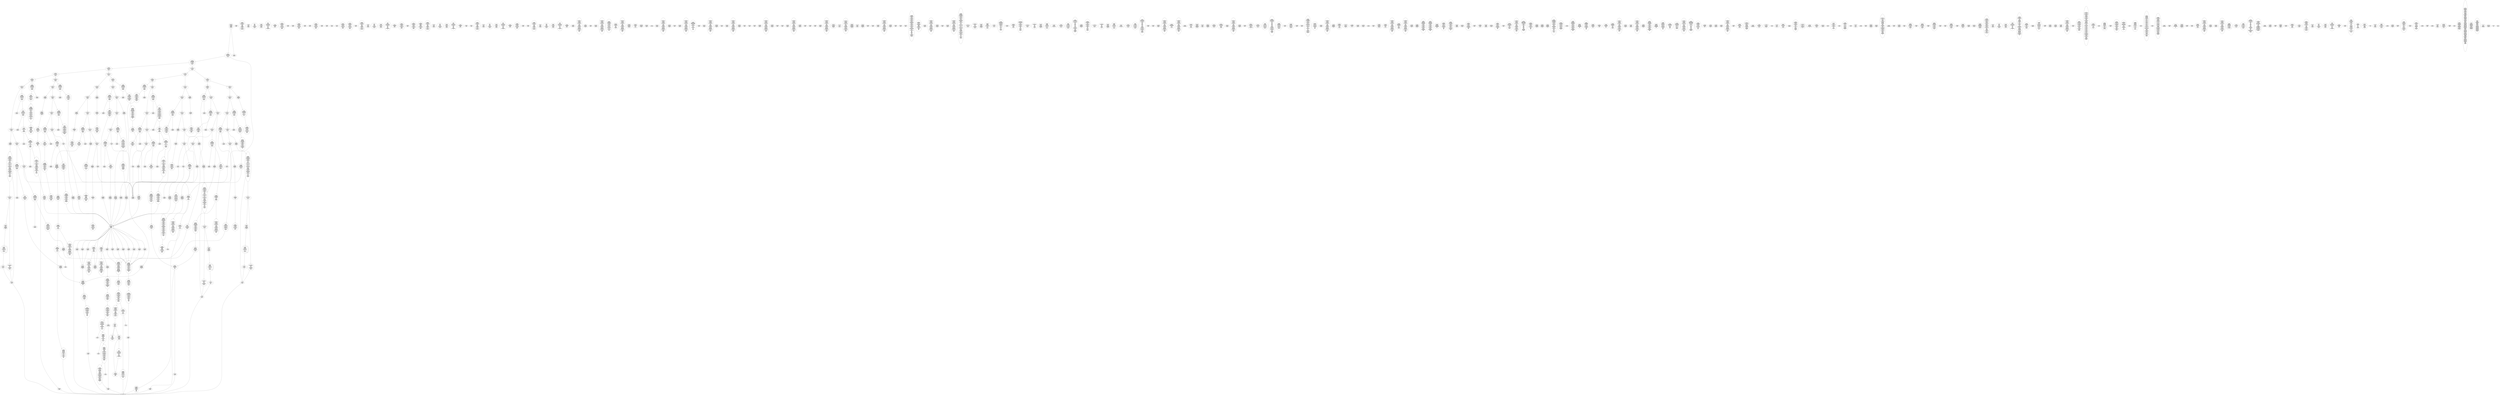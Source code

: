 /* Generated by GvGen v.1.0 (https://www.github.com/stricaud/gvgen) */

digraph G {
compound=true;
   node1 [label="[anywhere]"];
   node2 [label="# 0x0
PUSHX Data
PUSHX Data
MSTORE
CALLVALUE
ISZERO
PUSHX Data
JUMPI
"];
   node3 [label="# 0xc
PUSHX Data
REVERT
"];
   node4 [label="# 0x10
JUMPDEST
PUSHX LogicData
CALLDATASIZE
LT
PUSHX Data
JUMPI
"];
   node5 [label="# 0x1a
PUSHX Data
CALLDATALOAD
PUSHX BitData
SHR
PUSHX LogicData
GT
PUSHX Data
JUMPI
"];
   node6 [label="# 0x2b
PUSHX LogicData
GT
PUSHX Data
JUMPI
"];
   node7 [label="# 0x36
PUSHX LogicData
GT
PUSHX Data
JUMPI
"];
   node8 [label="# 0x41
PUSHX LogicData
EQ
PUSHX Data
JUMPI
"];
   node9 [label="# 0x4c
PUSHX LogicData
EQ
PUSHX Data
JUMPI
"];
   node10 [label="# 0x57
PUSHX LogicData
EQ
PUSHX Data
JUMPI
"];
   node11 [label="# 0x62
PUSHX LogicData
EQ
PUSHX Data
JUMPI
"];
   node12 [label="# 0x6d
PUSHX LogicData
EQ
PUSHX Data
JUMPI
"];
   node13 [label="# 0x78
PUSHX Data
JUMP
"];
   node14 [label="# 0x7c
JUMPDEST
PUSHX LogicData
EQ
PUSHX Data
JUMPI
"];
   node15 [label="# 0x88
PUSHX LogicData
EQ
PUSHX Data
JUMPI
"];
   node16 [label="# 0x93
PUSHX LogicData
EQ
PUSHX Data
JUMPI
"];
   node17 [label="# 0x9e
PUSHX LogicData
EQ
PUSHX Data
JUMPI
"];
   node18 [label="# 0xa9
PUSHX LogicData
EQ
PUSHX Data
JUMPI
"];
   node19 [label="# 0xb4
PUSHX Data
JUMP
"];
   node20 [label="# 0xb8
JUMPDEST
PUSHX LogicData
GT
PUSHX Data
JUMPI
"];
   node21 [label="# 0xc4
PUSHX LogicData
EQ
PUSHX Data
JUMPI
"];
   node22 [label="# 0xcf
PUSHX LogicData
EQ
PUSHX Data
JUMPI
"];
   node23 [label="# 0xda
PUSHX LogicData
EQ
PUSHX Data
JUMPI
"];
   node24 [label="# 0xe5
PUSHX LogicData
EQ
PUSHX Data
JUMPI
"];
   node25 [label="# 0xf0
PUSHX LogicData
EQ
PUSHX Data
JUMPI
"];
   node26 [label="# 0xfb
PUSHX Data
JUMP
"];
   node27 [label="# 0xff
JUMPDEST
PUSHX LogicData
EQ
PUSHX Data
JUMPI
"];
   node28 [label="# 0x10b
PUSHX LogicData
EQ
PUSHX Data
JUMPI
"];
   node29 [label="# 0x116
PUSHX LogicData
EQ
PUSHX Data
JUMPI
"];
   node30 [label="# 0x121
PUSHX LogicData
EQ
PUSHX Data
JUMPI
"];
   node31 [label="# 0x12c
PUSHX LogicData
EQ
PUSHX Data
JUMPI
"];
   node32 [label="# 0x137
PUSHX Data
JUMP
"];
   node33 [label="# 0x13b
JUMPDEST
PUSHX LogicData
GT
PUSHX Data
JUMPI
"];
   node34 [label="# 0x147
PUSHX LogicData
GT
PUSHX Data
JUMPI
"];
   node35 [label="# 0x152
PUSHX LogicData
EQ
PUSHX Data
JUMPI
"];
   node36 [label="# 0x15d
PUSHX LogicData
EQ
PUSHX Data
JUMPI
"];
   node37 [label="# 0x168
PUSHX LogicData
EQ
PUSHX Data
JUMPI
"];
   node38 [label="# 0x173
PUSHX LogicData
EQ
PUSHX Data
JUMPI
"];
   node39 [label="# 0x17e
PUSHX LogicData
EQ
PUSHX Data
JUMPI
"];
   node40 [label="# 0x189
PUSHX Data
JUMP
"];
   node41 [label="# 0x18d
JUMPDEST
PUSHX LogicData
EQ
PUSHX Data
JUMPI
"];
   node42 [label="# 0x199
PUSHX LogicData
EQ
PUSHX Data
JUMPI
"];
   node43 [label="# 0x1a4
PUSHX LogicData
EQ
PUSHX Data
JUMPI
"];
   node44 [label="# 0x1af
PUSHX LogicData
EQ
PUSHX Data
JUMPI
"];
   node45 [label="# 0x1ba
PUSHX LogicData
EQ
PUSHX Data
JUMPI
"];
   node46 [label="# 0x1c5
PUSHX Data
JUMP
"];
   node47 [label="# 0x1c9
JUMPDEST
PUSHX LogicData
GT
PUSHX Data
JUMPI
"];
   node48 [label="# 0x1d5
PUSHX LogicData
EQ
PUSHX Data
JUMPI
"];
   node49 [label="# 0x1e0
PUSHX LogicData
EQ
PUSHX Data
JUMPI
"];
   node50 [label="# 0x1eb
PUSHX LogicData
EQ
PUSHX Data
JUMPI
"];
   node51 [label="# 0x1f6
PUSHX LogicData
EQ
PUSHX Data
JUMPI
"];
   node52 [label="# 0x201
PUSHX LogicData
EQ
PUSHX Data
JUMPI
"];
   node53 [label="# 0x20c
PUSHX Data
JUMP
"];
   node54 [label="# 0x210
JUMPDEST
PUSHX LogicData
EQ
PUSHX Data
JUMPI
"];
   node55 [label="# 0x21c
PUSHX LogicData
EQ
PUSHX Data
JUMPI
"];
   node56 [label="# 0x227
PUSHX LogicData
EQ
PUSHX Data
JUMPI
"];
   node57 [label="# 0x232
PUSHX LogicData
EQ
PUSHX Data
JUMPI
"];
   node58 [label="# 0x23d
PUSHX LogicData
EQ
PUSHX Data
JUMPI
"];
   node59 [label="# 0x248
JUMPDEST
PUSHX Data
REVERT
"];
   node60 [label="# 0x24d
JUMPDEST
PUSHX Data
PUSHX ArithData
CALLDATASIZE
SUB
PUSHX LogicData
LT
ISZERO
PUSHX Data
JUMPI
"];
   node61 [label="# 0x25f
PUSHX Data
REVERT
"];
   node62 [label="# 0x263
JUMPDEST
ADD
CALLDATALOAD
PUSHX BitData
NOT
AND
PUSHX ArithData
ADD
PUSHX Data
JUMP
"];
   node63 [label="# 0x298
JUMPDEST
PUSHX MemData
MLOAD
ISZERO
ISZERO
MSTORE
PUSHX ArithData
ADD
PUSHX MemData
MLOAD
SUB
RETURN
"];
   node64 [label="# 0x2b0
JUMPDEST
PUSHX Data
PUSHX ArithData
CALLDATASIZE
SUB
PUSHX LogicData
LT
ISZERO
PUSHX Data
JUMPI
"];
   node65 [label="# 0x2c2
PUSHX Data
REVERT
"];
   node66 [label="# 0x2c6
JUMPDEST
ADD
CALLDATALOAD
PUSHX ArithData
ADD
PUSHX LogicData
GT
ISZERO
PUSHX Data
JUMPI
"];
   node67 [label="# 0x2df
PUSHX Data
REVERT
"];
   node68 [label="# 0x2e3
JUMPDEST
ADD
PUSHX ArithData
ADD
GT
ISZERO
PUSHX Data
JUMPI
"];
   node69 [label="# 0x2f1
PUSHX Data
REVERT
"];
   node70 [label="# 0x2f5
JUMPDEST
CALLDATALOAD
PUSHX ArithData
ADD
PUSHX ArithData
MUL
ADD
GT
PUSHX LogicData
GT
OR
ISZERO
PUSHX Data
JUMPI
"];
   node71 [label="# 0x313
PUSHX Data
REVERT
"];
   node72 [label="# 0x317
JUMPDEST
PUSHX ArithData
ADD
PUSHX ArithData
DIV
MUL
PUSHX ArithData
ADD
PUSHX MemData
MLOAD
ADD
PUSHX Data
MSTORE
MSTORE
PUSHX ArithData
ADD
CALLDATACOPY
PUSHX Data
ADD
MSTORE
PUSHX BitData
NOT
PUSHX ArithData
ADD
AND
ADD
PUSHX Data
JUMP
"];
   node73 [label="# 0x369
JUMPDEST
STOP
"];
   node74 [label="# 0x36b
JUMPDEST
PUSHX Data
PUSHX Data
JUMP
"];
   node75 [label="# 0x373
JUMPDEST
PUSHX MemData
MLOAD
PUSHX ArithData
ADD
SUB
MSTORE
MLOAD
MSTORE
PUSHX ArithData
ADD
MLOAD
PUSHX ArithData
ADD
PUSHX Data
"];
   node76 [label="# 0x398
JUMPDEST
LT
ISZERO
PUSHX Data
JUMPI
"];
   node77 [label="# 0x3a1
ADD
MLOAD
ADD
MSTORE
PUSHX ArithData
ADD
PUSHX Data
JUMP
"];
   node78 [label="# 0x3b3
JUMPDEST
ADD
PUSHX BitData
AND
ISZERO
PUSHX Data
JUMPI
"];
   node79 [label="# 0x3c7
SUB
MLOAD
PUSHX ArithData
PUSHX ArithData
SUB
PUSHX ArithData
EXP
SUB
NOT
AND
MSTORE
PUSHX ArithData
ADD
"];
   node80 [label="# 0x3e0
JUMPDEST
PUSHX MemData
MLOAD
SUB
RETURN
"];
   node81 [label="# 0x3ee
JUMPDEST
PUSHX Data
PUSHX ArithData
CALLDATASIZE
SUB
PUSHX LogicData
LT
ISZERO
PUSHX Data
JUMPI
"];
   node82 [label="# 0x400
PUSHX Data
REVERT
"];
   node83 [label="# 0x404
JUMPDEST
ADD
CALLDATALOAD
PUSHX ArithData
ADD
PUSHX Data
JUMP
"];
   node84 [label="# 0x41a
JUMPDEST
PUSHX MemData
MLOAD
PUSHX BitData
AND
MSTORE
PUSHX ArithData
ADD
PUSHX MemData
MLOAD
SUB
RETURN
"];
   node85 [label="# 0x446
JUMPDEST
PUSHX Data
PUSHX ArithData
CALLDATASIZE
SUB
PUSHX LogicData
LT
ISZERO
PUSHX Data
JUMPI
"];
   node86 [label="# 0x458
PUSHX Data
REVERT
"];
   node87 [label="# 0x45c
JUMPDEST
ADD
CALLDATALOAD
PUSHX BitData
AND
PUSHX ArithData
ADD
CALLDATALOAD
PUSHX ArithData
ADD
PUSHX Data
JUMP
"];
   node88 [label="# 0x492
JUMPDEST
STOP
"];
   node89 [label="# 0x494
JUMPDEST
PUSHX Data
PUSHX ArithData
CALLDATASIZE
SUB
PUSHX LogicData
LT
ISZERO
PUSHX Data
JUMPI
"];
   node90 [label="# 0x4a6
PUSHX Data
REVERT
"];
   node91 [label="# 0x4aa
JUMPDEST
ADD
CALLDATALOAD
PUSHX BitData
AND
PUSHX ArithData
ADD
PUSHX Data
JUMP
"];
   node92 [label="# 0x4d6
JUMPDEST
STOP
"];
   node93 [label="# 0x4d8
JUMPDEST
PUSHX Data
PUSHX Data
JUMP
"];
   node94 [label="# 0x4e0
JUMPDEST
PUSHX MemData
MLOAD
MSTORE
PUSHX ArithData
ADD
PUSHX MemData
MLOAD
SUB
RETURN
"];
   node95 [label="# 0x4f6
JUMPDEST
PUSHX Data
PUSHX ArithData
CALLDATASIZE
SUB
PUSHX LogicData
LT
ISZERO
PUSHX Data
JUMPI
"];
   node96 [label="# 0x508
PUSHX Data
REVERT
"];
   node97 [label="# 0x50c
JUMPDEST
ADD
CALLDATALOAD
PUSHX BitData
AND
PUSHX ArithData
ADD
CALLDATALOAD
PUSHX BitData
AND
PUSHX ArithData
ADD
CALLDATALOAD
PUSHX ArithData
ADD
PUSHX Data
JUMP
"];
   node98 [label="# 0x562
JUMPDEST
STOP
"];
   node99 [label="# 0x564
JUMPDEST
PUSHX Data
PUSHX ArithData
CALLDATASIZE
SUB
PUSHX LogicData
LT
ISZERO
PUSHX Data
JUMPI
"];
   node100 [label="# 0x576
PUSHX Data
REVERT
"];
   node101 [label="# 0x57a
JUMPDEST
ADD
CALLDATALOAD
PUSHX ArithData
ADD
PUSHX Data
JUMP
"];
   node102 [label="# 0x590
JUMPDEST
PUSHX MemData
MLOAD
MSTORE
PUSHX ArithData
ADD
PUSHX MemData
MLOAD
SUB
RETURN
"];
   node103 [label="# 0x5a6
JUMPDEST
PUSHX Data
PUSHX ArithData
CALLDATASIZE
SUB
PUSHX LogicData
LT
ISZERO
PUSHX Data
JUMPI
"];
   node104 [label="# 0x5b8
PUSHX Data
REVERT
"];
   node105 [label="# 0x5bc
JUMPDEST
ADD
CALLDATALOAD
PUSHX ArithData
ADD
CALLDATALOAD
PUSHX BitData
AND
PUSHX ArithData
ADD
PUSHX Data
JUMP
"];
   node106 [label="# 0x5f2
JUMPDEST
STOP
"];
   node107 [label="# 0x5f4
JUMPDEST
PUSHX Data
PUSHX ArithData
CALLDATASIZE
SUB
PUSHX LogicData
LT
ISZERO
PUSHX Data
JUMPI
"];
   node108 [label="# 0x606
PUSHX Data
REVERT
"];
   node109 [label="# 0x60a
JUMPDEST
ADD
CALLDATALOAD
PUSHX BitData
AND
PUSHX ArithData
ADD
CALLDATALOAD
PUSHX ArithData
ADD
PUSHX Data
JUMP
"];
   node110 [label="# 0x640
JUMPDEST
PUSHX MemData
MLOAD
MSTORE
PUSHX ArithData
ADD
PUSHX MemData
MLOAD
SUB
RETURN
"];
   node111 [label="# 0x656
JUMPDEST
PUSHX Data
PUSHX ArithData
CALLDATASIZE
SUB
PUSHX LogicData
LT
ISZERO
PUSHX Data
JUMPI
"];
   node112 [label="# 0x668
PUSHX Data
REVERT
"];
   node113 [label="# 0x66c
JUMPDEST
ADD
CALLDATALOAD
PUSHX ArithData
ADD
CALLDATALOAD
PUSHX BitData
AND
PUSHX ArithData
ADD
PUSHX Data
JUMP
"];
   node114 [label="# 0x6a2
JUMPDEST
STOP
"];
   node115 [label="# 0x6a4
JUMPDEST
PUSHX Data
PUSHX Data
JUMP
"];
   node116 [label="# 0x6ac
JUMPDEST
STOP
"];
   node117 [label="# 0x6ae
JUMPDEST
PUSHX Data
PUSHX ArithData
CALLDATASIZE
SUB
PUSHX LogicData
LT
ISZERO
PUSHX Data
JUMPI
"];
   node118 [label="# 0x6c0
PUSHX Data
REVERT
"];
   node119 [label="# 0x6c4
JUMPDEST
ADD
CALLDATALOAD
PUSHX BitData
AND
PUSHX ArithData
ADD
CALLDATALOAD
PUSHX BitData
AND
PUSHX ArithData
ADD
CALLDATALOAD
PUSHX ArithData
ADD
PUSHX Data
JUMP
"];
   node120 [label="# 0x71a
JUMPDEST
STOP
"];
   node121 [label="# 0x71c
JUMPDEST
PUSHX Data
PUSHX ArithData
CALLDATASIZE
SUB
PUSHX LogicData
LT
ISZERO
PUSHX Data
JUMPI
"];
   node122 [label="# 0x72e
PUSHX Data
REVERT
"];
   node123 [label="# 0x732
JUMPDEST
ADD
CALLDATALOAD
PUSHX ArithData
ADD
PUSHX Data
JUMP
"];
   node124 [label="# 0x748
JUMPDEST
STOP
"];
   node125 [label="# 0x74a
JUMPDEST
PUSHX Data
PUSHX Data
JUMP
"];
   node126 [label="# 0x752
JUMPDEST
PUSHX MemData
MLOAD
MSTORE
PUSHX ArithData
ADD
PUSHX MemData
MLOAD
SUB
RETURN
"];
   node127 [label="# 0x768
JUMPDEST
PUSHX Data
PUSHX Data
JUMP
"];
   node128 [label="# 0x770
JUMPDEST
PUSHX MemData
MLOAD
MSTORE
PUSHX ArithData
ADD
PUSHX MemData
MLOAD
SUB
RETURN
"];
   node129 [label="# 0x786
JUMPDEST
PUSHX Data
PUSHX ArithData
CALLDATASIZE
SUB
PUSHX LogicData
LT
ISZERO
PUSHX Data
JUMPI
"];
   node130 [label="# 0x798
PUSHX Data
REVERT
"];
   node131 [label="# 0x79c
JUMPDEST
ADD
CALLDATALOAD
PUSHX ArithData
ADD
PUSHX Data
JUMP
"];
   node132 [label="# 0x7b2
JUMPDEST
PUSHX MemData
MLOAD
MSTORE
PUSHX ArithData
ADD
PUSHX MemData
MLOAD
SUB
RETURN
"];
   node133 [label="# 0x7c8
JUMPDEST
PUSHX Data
PUSHX Data
JUMP
"];
   node134 [label="# 0x7d0
JUMPDEST
PUSHX MemData
MLOAD
ISZERO
ISZERO
MSTORE
PUSHX ArithData
ADD
PUSHX MemData
MLOAD
SUB
RETURN
"];
   node135 [label="# 0x7e8
JUMPDEST
PUSHX Data
PUSHX Data
JUMP
"];
   node136 [label="# 0x7f0
JUMPDEST
PUSHX MemData
MLOAD
MSTORE
PUSHX ArithData
ADD
PUSHX MemData
MLOAD
SUB
RETURN
"];
   node137 [label="# 0x806
JUMPDEST
PUSHX Data
PUSHX ArithData
CALLDATASIZE
SUB
PUSHX LogicData
LT
ISZERO
PUSHX Data
JUMPI
"];
   node138 [label="# 0x818
PUSHX Data
REVERT
"];
   node139 [label="# 0x81c
JUMPDEST
ADD
CALLDATALOAD
PUSHX ArithData
ADD
PUSHX Data
JUMP
"];
   node140 [label="# 0x832
JUMPDEST
PUSHX MemData
MLOAD
PUSHX BitData
AND
MSTORE
PUSHX ArithData
ADD
PUSHX MemData
MLOAD
SUB
RETURN
"];
   node141 [label="# 0x85e
JUMPDEST
PUSHX Data
PUSHX ArithData
CALLDATASIZE
SUB
PUSHX LogicData
LT
ISZERO
PUSHX Data
JUMPI
"];
   node142 [label="# 0x870
PUSHX Data
REVERT
"];
   node143 [label="# 0x874
JUMPDEST
ADD
CALLDATALOAD
PUSHX BitData
AND
PUSHX ArithData
ADD
PUSHX Data
JUMP
"];
   node144 [label="# 0x8a0
JUMPDEST
STOP
"];
   node145 [label="# 0x8a2
JUMPDEST
PUSHX Data
PUSHX Data
JUMP
"];
   node146 [label="# 0x8aa
JUMPDEST
PUSHX MemData
MLOAD
PUSHX ArithData
ADD
SUB
MSTORE
MLOAD
MSTORE
PUSHX ArithData
ADD
MLOAD
PUSHX ArithData
ADD
PUSHX Data
"];
   node147 [label="# 0x8cf
JUMPDEST
LT
ISZERO
PUSHX Data
JUMPI
"];
   node148 [label="# 0x8d8
ADD
MLOAD
ADD
MSTORE
PUSHX ArithData
ADD
PUSHX Data
JUMP
"];
   node149 [label="# 0x8ea
JUMPDEST
ADD
PUSHX BitData
AND
ISZERO
PUSHX Data
JUMPI
"];
   node150 [label="# 0x8fe
SUB
MLOAD
PUSHX ArithData
PUSHX ArithData
SUB
PUSHX ArithData
EXP
SUB
NOT
AND
MSTORE
PUSHX ArithData
ADD
"];
   node151 [label="# 0x917
JUMPDEST
PUSHX MemData
MLOAD
SUB
RETURN
"];
   node152 [label="# 0x925
JUMPDEST
PUSHX Data
PUSHX ArithData
CALLDATASIZE
SUB
PUSHX LogicData
LT
ISZERO
PUSHX Data
JUMPI
"];
   node153 [label="# 0x937
PUSHX Data
REVERT
"];
   node154 [label="# 0x93b
JUMPDEST
ADD
CALLDATALOAD
PUSHX BitData
AND
PUSHX ArithData
ADD
PUSHX Data
JUMP
"];
   node155 [label="# 0x967
JUMPDEST
PUSHX MemData
MLOAD
MSTORE
PUSHX ArithData
ADD
PUSHX MemData
MLOAD
SUB
RETURN
"];
   node156 [label="# 0x97d
JUMPDEST
PUSHX Data
PUSHX Data
JUMP
"];
   node157 [label="# 0x985
JUMPDEST
STOP
"];
   node158 [label="# 0x987
JUMPDEST
PUSHX Data
PUSHX Data
JUMP
"];
   node159 [label="# 0x98f
JUMPDEST
PUSHX MemData
MLOAD
PUSHX BitData
AND
MSTORE
PUSHX ArithData
ADD
PUSHX MemData
MLOAD
SUB
RETURN
"];
   node160 [label="# 0x9bb
JUMPDEST
PUSHX Data
PUSHX ArithData
CALLDATASIZE
SUB
PUSHX LogicData
LT
ISZERO
PUSHX Data
JUMPI
"];
   node161 [label="# 0x9cd
PUSHX Data
REVERT
"];
   node162 [label="# 0x9d1
JUMPDEST
ADD
CALLDATALOAD
PUSHX ArithData
ADD
CALLDATALOAD
PUSHX ArithData
ADD
PUSHX Data
JUMP
"];
   node163 [label="# 0x9f1
JUMPDEST
PUSHX MemData
MLOAD
PUSHX BitData
AND
MSTORE
PUSHX ArithData
ADD
PUSHX MemData
MLOAD
SUB
RETURN
"];
   node164 [label="# 0xa1d
JUMPDEST
PUSHX Data
PUSHX ArithData
CALLDATASIZE
SUB
PUSHX LogicData
LT
ISZERO
PUSHX Data
JUMPI
"];
   node165 [label="# 0xa2f
PUSHX Data
REVERT
"];
   node166 [label="# 0xa33
JUMPDEST
ADD
CALLDATALOAD
PUSHX ArithData
ADD
CALLDATALOAD
PUSHX BitData
AND
PUSHX ArithData
ADD
PUSHX Data
JUMP
"];
   node167 [label="# 0xa69
JUMPDEST
PUSHX MemData
MLOAD
ISZERO
ISZERO
MSTORE
PUSHX ArithData
ADD
PUSHX MemData
MLOAD
SUB
RETURN
"];
   node168 [label="# 0xa81
JUMPDEST
PUSHX Data
PUSHX Data
JUMP
"];
   node169 [label="# 0xa89
JUMPDEST
PUSHX MemData
MLOAD
PUSHX ArithData
ADD
SUB
MSTORE
MLOAD
MSTORE
PUSHX ArithData
ADD
MLOAD
PUSHX ArithData
ADD
PUSHX Data
"];
   node170 [label="# 0xaae
JUMPDEST
LT
ISZERO
PUSHX Data
JUMPI
"];
   node171 [label="# 0xab7
ADD
MLOAD
ADD
MSTORE
PUSHX ArithData
ADD
PUSHX Data
JUMP
"];
   node172 [label="# 0xac9
JUMPDEST
ADD
PUSHX BitData
AND
ISZERO
PUSHX Data
JUMPI
"];
   node173 [label="# 0xadd
SUB
MLOAD
PUSHX ArithData
PUSHX ArithData
SUB
PUSHX ArithData
EXP
SUB
NOT
AND
MSTORE
PUSHX ArithData
ADD
"];
   node174 [label="# 0xaf6
JUMPDEST
PUSHX MemData
MLOAD
SUB
RETURN
"];
   node175 [label="# 0xb04
JUMPDEST
PUSHX Data
PUSHX Data
JUMP
"];
   node176 [label="# 0xb0c
JUMPDEST
PUSHX MemData
MLOAD
MSTORE
PUSHX ArithData
ADD
PUSHX MemData
MLOAD
SUB
RETURN
"];
   node177 [label="# 0xb22
JUMPDEST
PUSHX Data
PUSHX ArithData
CALLDATASIZE
SUB
PUSHX LogicData
LT
ISZERO
PUSHX Data
JUMPI
"];
   node178 [label="# 0xb34
PUSHX Data
REVERT
"];
   node179 [label="# 0xb38
JUMPDEST
ADD
CALLDATALOAD
PUSHX BitData
AND
PUSHX ArithData
ADD
CALLDATALOAD
ISZERO
ISZERO
PUSHX ArithData
ADD
PUSHX Data
JUMP
"];
   node180 [label="# 0xb70
JUMPDEST
STOP
"];
   node181 [label="# 0xb72
JUMPDEST
PUSHX Data
PUSHX ArithData
CALLDATASIZE
SUB
PUSHX LogicData
LT
ISZERO
PUSHX Data
JUMPI
"];
   node182 [label="# 0xb84
PUSHX Data
REVERT
"];
   node183 [label="# 0xb88
JUMPDEST
ADD
CALLDATALOAD
PUSHX BitData
AND
PUSHX ArithData
ADD
CALLDATALOAD
PUSHX BitData
AND
PUSHX ArithData
ADD
CALLDATALOAD
PUSHX ArithData
ADD
CALLDATALOAD
PUSHX ArithData
ADD
PUSHX LogicData
GT
ISZERO
PUSHX Data
JUMPI
"];
   node184 [label="# 0xbeb
PUSHX Data
REVERT
"];
   node185 [label="# 0xbef
JUMPDEST
ADD
PUSHX ArithData
ADD
GT
ISZERO
PUSHX Data
JUMPI
"];
   node186 [label="# 0xbfd
PUSHX Data
REVERT
"];
   node187 [label="# 0xc01
JUMPDEST
CALLDATALOAD
PUSHX ArithData
ADD
PUSHX ArithData
MUL
ADD
GT
PUSHX LogicData
GT
OR
ISZERO
PUSHX Data
JUMPI
"];
   node188 [label="# 0xc1f
PUSHX Data
REVERT
"];
   node189 [label="# 0xc23
JUMPDEST
PUSHX ArithData
ADD
PUSHX ArithData
DIV
MUL
PUSHX ArithData
ADD
PUSHX MemData
MLOAD
ADD
PUSHX Data
MSTORE
MSTORE
PUSHX ArithData
ADD
CALLDATACOPY
PUSHX Data
ADD
MSTORE
PUSHX BitData
NOT
PUSHX ArithData
ADD
AND
ADD
PUSHX Data
JUMP
"];
   node190 [label="# 0xc75
JUMPDEST
STOP
"];
   node191 [label="# 0xc77
JUMPDEST
PUSHX Data
PUSHX ArithData
CALLDATASIZE
SUB
PUSHX LogicData
LT
ISZERO
PUSHX Data
JUMPI
"];
   node192 [label="# 0xc89
PUSHX Data
REVERT
"];
   node193 [label="# 0xc8d
JUMPDEST
ADD
CALLDATALOAD
PUSHX ArithData
ADD
PUSHX Data
JUMP
"];
   node194 [label="# 0xca3
JUMPDEST
PUSHX MemData
MLOAD
PUSHX ArithData
ADD
SUB
MSTORE
MLOAD
MSTORE
PUSHX ArithData
ADD
MLOAD
PUSHX ArithData
ADD
PUSHX Data
"];
   node195 [label="# 0xcc8
JUMPDEST
LT
ISZERO
PUSHX Data
JUMPI
"];
   node196 [label="# 0xcd1
ADD
MLOAD
ADD
MSTORE
PUSHX ArithData
ADD
PUSHX Data
JUMP
"];
   node197 [label="# 0xce3
JUMPDEST
ADD
PUSHX BitData
AND
ISZERO
PUSHX Data
JUMPI
"];
   node198 [label="# 0xcf7
SUB
MLOAD
PUSHX ArithData
PUSHX ArithData
SUB
PUSHX ArithData
EXP
SUB
NOT
AND
MSTORE
PUSHX ArithData
ADD
"];
   node199 [label="# 0xd10
JUMPDEST
PUSHX MemData
MLOAD
SUB
RETURN
"];
   node200 [label="# 0xd1e
JUMPDEST
PUSHX Data
PUSHX ArithData
CALLDATASIZE
SUB
PUSHX LogicData
LT
ISZERO
PUSHX Data
JUMPI
"];
   node201 [label="# 0xd30
PUSHX Data
REVERT
"];
   node202 [label="# 0xd34
JUMPDEST
ADD
CALLDATALOAD
PUSHX ArithData
ADD
PUSHX Data
JUMP
"];
   node203 [label="# 0xd4a
JUMPDEST
PUSHX MemData
MLOAD
MSTORE
PUSHX ArithData
ADD
PUSHX MemData
MLOAD
SUB
RETURN
"];
   node204 [label="# 0xd60
JUMPDEST
PUSHX Data
PUSHX Data
JUMP
"];
   node205 [label="# 0xd68
JUMPDEST
STOP
"];
   node206 [label="# 0xd6a
JUMPDEST
PUSHX Data
PUSHX Data
JUMP
"];
   node207 [label="# 0xd72
JUMPDEST
PUSHX MemData
MLOAD
MSTORE
PUSHX ArithData
ADD
PUSHX MemData
MLOAD
SUB
RETURN
"];
   node208 [label="# 0xd88
JUMPDEST
PUSHX Data
PUSHX ArithData
CALLDATASIZE
SUB
PUSHX LogicData
LT
ISZERO
PUSHX Data
JUMPI
"];
   node209 [label="# 0xd9a
PUSHX Data
REVERT
"];
   node210 [label="# 0xd9e
JUMPDEST
ADD
CALLDATALOAD
PUSHX ArithData
ADD
CALLDATALOAD
PUSHX BitData
AND
PUSHX ArithData
ADD
PUSHX Data
JUMP
"];
   node211 [label="# 0xdd4
JUMPDEST
STOP
"];
   node212 [label="# 0xdd6
JUMPDEST
PUSHX Data
PUSHX Data
JUMP
"];
   node213 [label="# 0xdde
JUMPDEST
PUSHX MemData
MLOAD
MSTORE
PUSHX ArithData
ADD
PUSHX MemData
MLOAD
SUB
RETURN
"];
   node214 [label="# 0xdf4
JUMPDEST
PUSHX Data
PUSHX Data
JUMP
"];
   node215 [label="# 0xdfc
JUMPDEST
PUSHX MemData
MLOAD
PUSHX ArithData
ADD
SUB
MSTORE
MLOAD
MSTORE
PUSHX ArithData
ADD
MLOAD
PUSHX ArithData
ADD
PUSHX Data
"];
   node216 [label="# 0xe21
JUMPDEST
LT
ISZERO
PUSHX Data
JUMPI
"];
   node217 [label="# 0xe2a
ADD
MLOAD
ADD
MSTORE
PUSHX ArithData
ADD
PUSHX Data
JUMP
"];
   node218 [label="# 0xe3c
JUMPDEST
ADD
PUSHX BitData
AND
ISZERO
PUSHX Data
JUMPI
"];
   node219 [label="# 0xe50
SUB
MLOAD
PUSHX ArithData
PUSHX ArithData
SUB
PUSHX ArithData
EXP
SUB
NOT
AND
MSTORE
PUSHX ArithData
ADD
"];
   node220 [label="# 0xe69
JUMPDEST
PUSHX MemData
MLOAD
SUB
RETURN
"];
   node221 [label="# 0xe77
JUMPDEST
PUSHX Data
PUSHX ArithData
CALLDATASIZE
SUB
PUSHX LogicData
LT
ISZERO
PUSHX Data
JUMPI
"];
   node222 [label="# 0xe89
PUSHX Data
REVERT
"];
   node223 [label="# 0xe8d
JUMPDEST
ADD
CALLDATALOAD
PUSHX BitData
AND
PUSHX ArithData
ADD
CALLDATALOAD
PUSHX BitData
AND
PUSHX ArithData
ADD
PUSHX Data
JUMP
"];
   node224 [label="# 0xed9
JUMPDEST
PUSHX MemData
MLOAD
ISZERO
ISZERO
MSTORE
PUSHX ArithData
ADD
PUSHX MemData
MLOAD
SUB
RETURN
"];
   node225 [label="# 0xef1
JUMPDEST
PUSHX Data
PUSHX Data
PUSHX ArithData
PUSHX BitData
NOT
AND
PUSHX BitData
NOT
AND
MSTORE
PUSHX ArithData
ADD
MSTORE
PUSHX ArithData
ADD
PUSHX Data
SHA3
PUSHX ArithData
SLOAD
PUSHX ArithData
EXP
DIV
PUSHX BitData
AND
JUMP
"];
   node226 [label="# 0xf59
JUMPDEST
PUSHX Data
PUSHX BitData
SHL
PUSHX Data
PUSHX Data
JUMP
"];
   node227 [label="# 0xf68
JUMPDEST
PUSHX Data
JUMP
"];
   node228 [label="# 0xf6d
JUMPDEST
PUSHX Data
JUMPI
"];
   node229 [label="# 0xf72
PUSHX MemData
MLOAD
PUSHX Data
MSTORE
PUSHX ArithData
ADD
PUSHX ArithData
ADD
SUB
MSTORE
PUSHX Data
MSTORE
PUSHX ArithData
ADD
PUSHX Data
PUSHX Data
CODECOPY
PUSHX ArithData
ADD
PUSHX MemData
MLOAD
SUB
REVERT
"];
   node230 [label="# 0xfc2
JUMPDEST
PUSHX Data
PUSHX Data
JUMP
"];
   node231 [label="# 0xfcb
JUMPDEST
JUMP
"];
   node232 [label="# 0xfce
JUMPDEST
PUSHX Data
PUSHX StorData
SLOAD
PUSHX ArithData
PUSHX BitData
AND
ISZERO
PUSHX ArithData
MUL
SUB
AND
PUSHX Data
DIV
PUSHX ArithData
ADD
PUSHX ArithData
DIV
MUL
PUSHX ArithData
ADD
PUSHX MemData
MLOAD
ADD
PUSHX Data
MSTORE
MSTORE
PUSHX ArithData
ADD
SLOAD
PUSHX ArithData
PUSHX BitData
AND
ISZERO
PUSHX ArithData
MUL
SUB
AND
PUSHX Data
DIV
ISZERO
PUSHX Data
JUMPI
"];
   node233 [label="# 0x1020
PUSHX LogicData
LT
PUSHX Data
JUMPI
"];
   node234 [label="# 0x1028
PUSHX ArithData
SLOAD
DIV
MUL
MSTORE
PUSHX ArithData
ADD
PUSHX Data
JUMP
"];
   node235 [label="# 0x103b
JUMPDEST
ADD
PUSHX Data
MSTORE
PUSHX Data
PUSHX Data
SHA3
"];
   node236 [label="# 0x1049
JUMPDEST
SLOAD
MSTORE
PUSHX ArithData
ADD
PUSHX ArithData
ADD
GT
PUSHX Data
JUMPI
"];
   node237 [label="# 0x105d
SUB
PUSHX BitData
AND
ADD
"];
   node238 [label="# 0x1066
JUMPDEST
JUMP
"];
   node239 [label="# 0x1070
JUMPDEST
PUSHX Data
PUSHX Data
PUSHX Data
JUMP
"];
   node240 [label="# 0x107b
JUMPDEST
PUSHX Data
JUMPI
"];
   node241 [label="# 0x1080
PUSHX MemData
MLOAD
PUSHX Data
MSTORE
PUSHX ArithData
ADD
PUSHX ArithData
ADD
SUB
MSTORE
PUSHX Data
MSTORE
PUSHX ArithData
ADD
PUSHX Data
PUSHX Data
CODECOPY
PUSHX ArithData
ADD
PUSHX MemData
MLOAD
SUB
REVERT
"];
   node242 [label="# 0x10d0
JUMPDEST
PUSHX Data
PUSHX ArithData
MSTORE
PUSHX ArithData
ADD
MSTORE
PUSHX ArithData
ADD
PUSHX Data
SHA3
PUSHX ArithData
SLOAD
PUSHX ArithData
EXP
DIV
PUSHX BitData
AND
JUMP
"];
   node243 [label="# 0x110b
JUMPDEST
PUSHX Data
PUSHX Data
PUSHX Data
JUMP
"];
   node244 [label="# 0x1116
JUMPDEST
PUSHX BitData
AND
PUSHX BitData
AND
EQ
ISZERO
PUSHX Data
JUMPI
"];
   node245 [label="# 0x114d
PUSHX MemData
MLOAD
PUSHX Data
MSTORE
PUSHX ArithData
ADD
PUSHX ArithData
ADD
SUB
MSTORE
PUSHX Data
MSTORE
PUSHX ArithData
ADD
PUSHX Data
PUSHX Data
CODECOPY
PUSHX ArithData
ADD
PUSHX MemData
MLOAD
SUB
REVERT
"];
   node246 [label="# 0x119d
JUMPDEST
PUSHX BitData
AND
PUSHX Data
PUSHX Data
JUMP
"];
   node247 [label="# 0x11bc
JUMPDEST
PUSHX BitData
AND
EQ
PUSHX Data
JUMPI
"];
   node248 [label="# 0x11d9
PUSHX Data
PUSHX Data
PUSHX Data
JUMP
"];
   node249 [label="# 0x11e5
JUMPDEST
PUSHX Data
JUMP
"];
   node250 [label="# 0x11ea
JUMPDEST
"];
   node251 [label="# 0x11eb
JUMPDEST
PUSHX Data
JUMPI
"];
   node252 [label="# 0x11f0
PUSHX MemData
MLOAD
PUSHX Data
MSTORE
PUSHX ArithData
ADD
PUSHX ArithData
ADD
SUB
MSTORE
PUSHX Data
MSTORE
PUSHX ArithData
ADD
PUSHX Data
PUSHX Data
CODECOPY
PUSHX ArithData
ADD
PUSHX MemData
MLOAD
SUB
REVERT
"];
   node253 [label="# 0x1240
JUMPDEST
PUSHX Data
PUSHX Data
JUMP
"];
   node254 [label="# 0x124a
JUMPDEST
JUMP
"];
   node255 [label="# 0x124f
JUMPDEST
PUSHX Data
PUSHX BitData
SHL
PUSHX Data
PUSHX Data
JUMP
"];
   node256 [label="# 0x125e
JUMPDEST
PUSHX Data
JUMP
"];
   node257 [label="# 0x1263
JUMPDEST
PUSHX Data
JUMPI
"];
   node258 [label="# 0x1268
PUSHX MemData
MLOAD
PUSHX Data
MSTORE
PUSHX ArithData
ADD
PUSHX ArithData
ADD
SUB
MSTORE
PUSHX Data
MSTORE
PUSHX ArithData
ADD
PUSHX Data
PUSHX Data
CODECOPY
PUSHX ArithData
ADD
PUSHX MemData
MLOAD
SUB
REVERT
"];
   node259 [label="# 0x12b8
JUMPDEST
PUSHX StorData
PUSHX ArithData
PUSHX ArithData
EXP
SLOAD
PUSHX ArithData
MUL
NOT
AND
PUSHX BitData
AND
MUL
OR
SSTORE
JUMP
"];
   node260 [label="# 0x12fc
JUMPDEST
PUSHX Data
PUSHX Data
PUSHX Data
PUSHX Data
JUMP
"];
   node261 [label="# 0x1308
JUMPDEST
JUMP
"];
   node262 [label="# 0x130d
JUMPDEST
PUSHX Data
PUSHX Data
PUSHX Data
JUMP
"];
   node263 [label="# 0x1318
JUMPDEST
PUSHX Data
JUMP
"];
   node264 [label="# 0x131e
JUMPDEST
PUSHX Data
JUMPI
"];
   node265 [label="# 0x1323
PUSHX MemData
MLOAD
PUSHX Data
MSTORE
PUSHX ArithData
ADD
PUSHX ArithData
ADD
SUB
MSTORE
PUSHX Data
MSTORE
PUSHX ArithData
ADD
PUSHX Data
PUSHX Data
CODECOPY
PUSHX ArithData
ADD
PUSHX MemData
MLOAD
SUB
REVERT
"];
   node266 [label="# 0x1373
JUMPDEST
PUSHX Data
PUSHX Data
JUMP
"];
   node267 [label="# 0x137e
JUMPDEST
JUMP
"];
   node268 [label="# 0x1383
JUMPDEST
PUSHX Data
PUSHX ArithData
MSTORE
PUSHX ArithData
ADD
MSTORE
PUSHX ArithData
ADD
PUSHX Data
SHA3
PUSHX ArithData
ADD
SLOAD
JUMP
"];
   node269 [label="# 0x13a2
JUMPDEST
PUSHX Data
PUSHX ArithData
MSTORE
PUSHX ArithData
ADD
MSTORE
PUSHX ArithData
ADD
PUSHX Data
SHA3
PUSHX ArithData
ADD
SLOAD
PUSHX Data
PUSHX Data
JUMP
"];
   node270 [label="# 0x13c3
JUMPDEST
PUSHX Data
JUMP
"];
   node271 [label="# 0x13c8
JUMPDEST
PUSHX Data
JUMPI
"];
   node272 [label="# 0x13cd
PUSHX MemData
MLOAD
PUSHX Data
MSTORE
PUSHX ArithData
ADD
PUSHX ArithData
ADD
SUB
MSTORE
PUSHX Data
MSTORE
PUSHX ArithData
ADD
PUSHX Data
PUSHX Data
CODECOPY
PUSHX ArithData
ADD
PUSHX MemData
MLOAD
SUB
REVERT
"];
   node273 [label="# 0x141d
JUMPDEST
PUSHX Data
PUSHX Data
JUMP
"];
   node274 [label="# 0x1427
JUMPDEST
JUMP
"];
   node275 [label="# 0x142b
JUMPDEST
PUSHX Data
PUSHX Data
PUSHX Data
PUSHX ArithData
PUSHX BitData
AND
PUSHX BitData
AND
MSTORE
PUSHX ArithData
ADD
MSTORE
PUSHX ArithData
ADD
PUSHX Data
SHA3
PUSHX BitData
PUSHX BitData
AND
JUMP
"];
   node276 [label="# 0x147e
JUMPDEST
JUMP
"];
   node277 [label="# 0x1486
JUMPDEST
PUSHX Data
PUSHX Data
JUMP
"];
   node278 [label="# 0x148e
JUMPDEST
PUSHX BitData
AND
PUSHX BitData
AND
EQ
PUSHX Data
JUMPI
"];
   node279 [label="# 0x14c1
PUSHX MemData
MLOAD
PUSHX Data
MSTORE
PUSHX ArithData
ADD
PUSHX ArithData
ADD
SUB
MSTORE
PUSHX Data
MSTORE
PUSHX ArithData
ADD
PUSHX Data
PUSHX Data
CODECOPY
PUSHX ArithData
ADD
PUSHX MemData
MLOAD
SUB
REVERT
"];
   node280 [label="# 0x1511
JUMPDEST
PUSHX Data
PUSHX Data
JUMP
"];
   node281 [label="# 0x151b
JUMPDEST
JUMP
"];
   node282 [label="# 0x151f
JUMPDEST
PUSHX Data
PUSHX Data
PUSHX Data
PUSHX Data
JUMP
"];
   node283 [label="# 0x154b
JUMPDEST
PUSHX Data
JUMP
"];
   node284 [label="# 0x1550
JUMPDEST
PUSHX Data
JUMPI
"];
   node285 [label="# 0x1555
PUSHX MemData
MLOAD
PUSHX Data
MSTORE
PUSHX ArithData
ADD
PUSHX ArithData
ADD
SUB
MSTORE
PUSHX Data
MSTORE
PUSHX ArithData
ADD
PUSHX Data
PUSHX Data
CODECOPY
PUSHX ArithData
ADD
PUSHX MemData
MLOAD
SUB
REVERT
"];
   node286 [label="# 0x15a5
JUMPDEST
PUSHX Data
PUSHX Data
JUMP
"];
   node287 [label="# 0x15ad
JUMPDEST
JUMP
"];
   node288 [label="# 0x15af
JUMPDEST
PUSHX Data
PUSHX MemData
MLOAD
PUSHX ArithData
ADD
PUSHX Data
MSTORE
PUSHX Data
MSTORE
PUSHX Data
JUMP
"];
   node289 [label="# 0x15ca
JUMPDEST
JUMP
"];
   node290 [label="# 0x15cf
JUMPDEST
PUSHX Data
PUSHX Data
PUSHX Data
JUMP
"];
   node291 [label="# 0x15da
JUMPDEST
PUSHX Data
JUMP
"];
   node292 [label="# 0x15e0
JUMPDEST
PUSHX Data
JUMPI
"];
   node293 [label="# 0x15e5
PUSHX MemData
MLOAD
PUSHX Data
MSTORE
PUSHX ArithData
ADD
PUSHX ArithData
ADD
SUB
MSTORE
PUSHX Data
MSTORE
PUSHX ArithData
ADD
PUSHX Data
PUSHX Data
CODECOPY
PUSHX ArithData
ADD
PUSHX MemData
MLOAD
SUB
REVERT
"];
   node294 [label="# 0x1635
JUMPDEST
PUSHX Data
PUSHX Data
JUMP
"];
   node295 [label="# 0x163e
JUMPDEST
JUMP
"];
   node296 [label="# 0x1641
JUMPDEST
PUSHX StorData
SLOAD
JUMP
"];
   node297 [label="# 0x1647
JUMPDEST
PUSHX StorData
SLOAD
JUMP
"];
   node298 [label="# 0x164d
JUMPDEST
PUSHX Data
PUSHX Data
PUSHX Data
PUSHX BitData
PUSHX BitData
AND
JUMP
"];
   node299 [label="# 0x1664
JUMPDEST
JUMP
"];
   node300 [label="# 0x1670
JUMPDEST
PUSHX Data
PUSHX StorData
PUSHX ArithData
SLOAD
PUSHX ArithData
EXP
DIV
PUSHX BitData
AND
JUMP
"];
   node301 [label="# 0x1687
JUMPDEST
PUSHX StorData
SLOAD
JUMP
"];
   node302 [label="# 0x168d
JUMPDEST
PUSHX Data
PUSHX Data
PUSHX MemData
MLOAD
PUSHX ArithData
ADD
PUSHX Data
MSTORE
PUSHX Data
MSTORE
PUSHX ArithData
ADD
PUSHX Data
PUSHX Data
CODECOPY
PUSHX Data
PUSHX BitData
PUSHX BitData
AND
JUMP
"];
   node303 [label="# 0x16bd
JUMPDEST
JUMP
"];
   node304 [label="# 0x16c4
JUMPDEST
PUSHX Data
PUSHX Data
PUSHX Data
PUSHX Data
JUMP
"];
   node305 [label="# 0x16f0
JUMPDEST
PUSHX Data
JUMP
"];
   node306 [label="# 0x16f5
JUMPDEST
PUSHX Data
JUMPI
"];
   node307 [label="# 0x16fa
PUSHX MemData
MLOAD
PUSHX Data
MSTORE
PUSHX ArithData
ADD
PUSHX ArithData
ADD
SUB
MSTORE
PUSHX Data
MSTORE
PUSHX ArithData
ADD
PUSHX Data
PUSHX Data
CODECOPY
PUSHX ArithData
ADD
PUSHX MemData
MLOAD
SUB
REVERT
"];
   node308 [label="# 0x174a
JUMPDEST
PUSHX StorData
SLOAD
PUSHX Data
PUSHX Data
JUMP
"];
   node309 [label="# 0x1756
JUMPDEST
LT
PUSHX Data
JUMPI
"];
   node310 [label="# 0x175c
PUSHX MemData
MLOAD
PUSHX Data
MSTORE
PUSHX ArithData
ADD
PUSHX ArithData
ADD
SUB
MSTORE
PUSHX Data
MSTORE
PUSHX ArithData
ADD
PUSHX Data
MSTORE
PUSHX ArithData
ADD
PUSHX MemData
MLOAD
SUB
REVERT
"];
   node311 [label="# 0x17c9
JUMPDEST
PUSHX Data
PUSHX Data
PUSHX Data
PUSHX Data
PUSHX Data
JUMP
"];
   node312 [label="# 0x17d9
JUMPDEST
ADD
PUSHX Data
JUMP
"];
   node313 [label="# 0x17df
JUMPDEST
PUSHX Data
PUSHX Data
PUSHX Data
JUMP
"];
   node314 [label="# 0x17e9
JUMPDEST
JUMP
"];
   node315 [label="# 0x17ec
JUMPDEST
PUSHX Data
PUSHX StorData
SLOAD
PUSHX ArithData
PUSHX BitData
AND
ISZERO
PUSHX ArithData
MUL
SUB
AND
PUSHX Data
DIV
PUSHX ArithData
ADD
PUSHX ArithData
DIV
MUL
PUSHX ArithData
ADD
PUSHX MemData
MLOAD
ADD
PUSHX Data
MSTORE
MSTORE
PUSHX ArithData
ADD
SLOAD
PUSHX ArithData
PUSHX BitData
AND
ISZERO
PUSHX ArithData
MUL
SUB
AND
PUSHX Data
DIV
ISZERO
PUSHX Data
JUMPI
"];
   node316 [label="# 0x183e
PUSHX LogicData
LT
PUSHX Data
JUMPI
"];
   node317 [label="# 0x1846
PUSHX ArithData
SLOAD
DIV
MUL
MSTORE
PUSHX ArithData
ADD
PUSHX Data
JUMP
"];
   node318 [label="# 0x1859
JUMPDEST
ADD
PUSHX Data
MSTORE
PUSHX Data
PUSHX Data
SHA3
"];
   node319 [label="# 0x1867
JUMPDEST
SLOAD
MSTORE
PUSHX ArithData
ADD
PUSHX ArithData
ADD
GT
PUSHX Data
JUMPI
"];
   node320 [label="# 0x187b
SUB
PUSHX BitData
AND
ADD
"];
   node321 [label="# 0x1884
JUMPDEST
JUMP
"];
   node322 [label="# 0x188e
JUMPDEST
PUSHX BitData
PUSHX BitData
AND
PUSHX BitData
AND
EQ
ISZERO
PUSHX Data
JUMPI
"];
   node323 [label="# 0x18c5
PUSHX MemData
MLOAD
PUSHX Data
MSTORE
PUSHX ArithData
ADD
PUSHX ArithData
ADD
SUB
MSTORE
PUSHX Data
MSTORE
PUSHX ArithData
ADD
PUSHX Data
PUSHX Data
CODECOPY
PUSHX ArithData
ADD
PUSHX MemData
MLOAD
SUB
REVERT
"];
   node324 [label="# 0x1915
JUMPDEST
PUSHX Data
PUSHX Data
PUSHX ArithData
PUSHX BitData
AND
PUSHX BitData
AND
MSTORE
PUSHX ArithData
ADD
MSTORE
PUSHX ArithData
ADD
PUSHX Data
SHA3
PUSHX Data
JUMP
"];
   node325 [label="# 0x195c
JUMPDEST
JUMP
"];
   node326 [label="# 0x1963
JUMPDEST
PUSHX Data
PUSHX Data
PUSHX Data
PUSHX Data
JUMP
"];
   node327 [label="# 0x198f
JUMPDEST
PUSHX Data
JUMP
"];
   node328 [label="# 0x1994
JUMPDEST
PUSHX Data
JUMPI
"];
   node329 [label="# 0x1999
PUSHX MemData
MLOAD
PUSHX Data
MSTORE
PUSHX ArithData
ADD
PUSHX ArithData
ADD
SUB
MSTORE
PUSHX Data
MSTORE
PUSHX ArithData
ADD
PUSHX Data
PUSHX Data
CODECOPY
PUSHX ArithData
ADD
PUSHX MemData
MLOAD
SUB
REVERT
"];
   node330 [label="# 0x19e9
JUMPDEST
PUSHX Data
PUSHX Data
JUMP
"];
   node331 [label="# 0x19f1
JUMPDEST
JUMP
"];
   node332 [label="# 0x19f3
JUMPDEST
PUSHX StorData
PUSHX ArithData
SLOAD
PUSHX ArithData
EXP
DIV
PUSHX BitData
AND
JUMP
"];
   node333 [label="# 0x1a19
JUMPDEST
PUSHX Data
PUSHX Data
PUSHX ArithData
MSTORE
PUSHX ArithData
ADD
MSTORE
PUSHX ArithData
ADD
PUSHX Data
SHA3
PUSHX ArithData
ADD
PUSHX BitData
PUSHX BitData
AND
JUMP
"];
   node334 [label="# 0x1a42
JUMPDEST
JUMP
"];
   node335 [label="# 0x1a4a
JUMPDEST
PUSHX Data
PUSHX Data
PUSHX ArithData
MSTORE
PUSHX ArithData
ADD
MSTORE
PUSHX ArithData
ADD
PUSHX Data
SHA3
PUSHX ArithData
ADD
PUSHX BitData
PUSHX BitData
AND
JUMP
"];
   node336 [label="# 0x1a73
JUMPDEST
JUMP
"];
   node337 [label="# 0x1a7b
JUMPDEST
PUSHX Data
PUSHX StorData
SLOAD
PUSHX ArithData
PUSHX BitData
AND
ISZERO
PUSHX ArithData
MUL
SUB
AND
PUSHX Data
DIV
PUSHX ArithData
ADD
PUSHX ArithData
DIV
MUL
PUSHX ArithData
ADD
PUSHX MemData
MLOAD
ADD
PUSHX Data
MSTORE
MSTORE
PUSHX ArithData
ADD
SLOAD
PUSHX ArithData
PUSHX BitData
AND
ISZERO
PUSHX ArithData
MUL
SUB
AND
PUSHX Data
DIV
ISZERO
PUSHX Data
JUMPI
"];
   node338 [label="# 0x1acd
PUSHX LogicData
LT
PUSHX Data
JUMPI
"];
   node339 [label="# 0x1ad5
PUSHX ArithData
SLOAD
DIV
MUL
MSTORE
PUSHX ArithData
ADD
PUSHX Data
JUMP
"];
   node340 [label="# 0x1ae8
JUMPDEST
ADD
PUSHX Data
MSTORE
PUSHX Data
PUSHX Data
SHA3
"];
   node341 [label="# 0x1af6
JUMPDEST
SLOAD
MSTORE
PUSHX ArithData
ADD
PUSHX ArithData
ADD
GT
PUSHX Data
JUMPI
"];
   node342 [label="# 0x1b0a
SUB
PUSHX BitData
AND
ADD
"];
   node343 [label="# 0x1b13
JUMPDEST
JUMP
"];
   node344 [label="# 0x1b1d
JUMPDEST
PUSHX BitData
SHL
JUMP
"];
   node345 [label="# 0x1b24
JUMPDEST
PUSHX Data
PUSHX Data
JUMP
"];
   node346 [label="# 0x1b2c
JUMPDEST
PUSHX BitData
AND
PUSHX BitData
AND
EQ
ISZERO
PUSHX Data
JUMPI
"];
   node347 [label="# 0x1b60
PUSHX MemData
MLOAD
PUSHX Data
MSTORE
PUSHX ArithData
ADD
PUSHX ArithData
ADD
SUB
MSTORE
PUSHX Data
MSTORE
PUSHX ArithData
ADD
PUSHX Data
MSTORE
PUSHX ArithData
ADD
PUSHX MemData
MLOAD
SUB
REVERT
"];
   node348 [label="# 0x1bcd
JUMPDEST
PUSHX Data
PUSHX Data
PUSHX Data
PUSHX Data
JUMP
"];
   node349 [label="# 0x1bda
JUMPDEST
PUSHX BitData
AND
PUSHX BitData
AND
MSTORE
PUSHX ArithData
ADD
MSTORE
PUSHX ArithData
ADD
PUSHX Data
SHA3
PUSHX ArithData
PUSHX BitData
AND
PUSHX BitData
AND
MSTORE
PUSHX ArithData
ADD
MSTORE
PUSHX ArithData
ADD
PUSHX Data
SHA3
PUSHX ArithData
PUSHX ArithData
EXP
SLOAD
PUSHX ArithData
MUL
NOT
AND
ISZERO
ISZERO
MUL
OR
SSTORE
PUSHX BitData
AND
PUSHX Data
PUSHX Data
JUMP
"];
   node350 [label="# 0x1c87
JUMPDEST
PUSHX BitData
AND
PUSHX Data
PUSHX MemData
MLOAD
ISZERO
ISZERO
MSTORE
PUSHX ArithData
ADD
PUSHX MemData
MLOAD
SUB
LOGX
JUMP
"];
   node351 [label="# 0x1cda
JUMPDEST
PUSHX Data
PUSHX Data
PUSHX Data
JUMP
"];
   node352 [label="# 0x1ce5
JUMPDEST
PUSHX Data
JUMP
"];
   node353 [label="# 0x1ceb
JUMPDEST
PUSHX Data
JUMPI
"];
   node354 [label="# 0x1cf0
PUSHX MemData
MLOAD
PUSHX Data
MSTORE
PUSHX ArithData
ADD
PUSHX ArithData
ADD
SUB
MSTORE
PUSHX Data
MSTORE
PUSHX ArithData
ADD
PUSHX Data
PUSHX Data
CODECOPY
PUSHX ArithData
ADD
PUSHX MemData
MLOAD
SUB
REVERT
"];
   node355 [label="# 0x1d40
JUMPDEST
PUSHX Data
PUSHX Data
JUMP
"];
   node356 [label="# 0x1d4c
JUMPDEST
JUMP
"];
   node357 [label="# 0x1d52
JUMPDEST
PUSHX Data
PUSHX Data
PUSHX Data
JUMP
"];
   node358 [label="# 0x1d5d
JUMPDEST
PUSHX Data
JUMPI
"];
   node359 [label="# 0x1d62
PUSHX MemData
MLOAD
PUSHX Data
MSTORE
PUSHX ArithData
ADD
PUSHX ArithData
ADD
SUB
MSTORE
PUSHX Data
MSTORE
PUSHX ArithData
ADD
PUSHX Data
PUSHX Data
CODECOPY
PUSHX ArithData
ADD
PUSHX MemData
MLOAD
SUB
REVERT
"];
   node360 [label="# 0x1db2
JUMPDEST
PUSHX Data
PUSHX Data
PUSHX ArithData
MSTORE
PUSHX ArithData
ADD
MSTORE
PUSHX ArithData
ADD
PUSHX Data
SHA3
SLOAD
PUSHX ArithData
PUSHX BitData
AND
ISZERO
PUSHX ArithData
MUL
SUB
AND
PUSHX Data
DIV
PUSHX ArithData
ADD
PUSHX ArithData
DIV
MUL
PUSHX ArithData
ADD
PUSHX MemData
MLOAD
ADD
PUSHX Data
MSTORE
MSTORE
PUSHX ArithData
ADD
SLOAD
PUSHX ArithData
PUSHX BitData
AND
ISZERO
PUSHX ArithData
MUL
SUB
AND
PUSHX Data
DIV
ISZERO
PUSHX Data
JUMPI
"];
   node361 [label="# 0x1e15
PUSHX LogicData
LT
PUSHX Data
JUMPI
"];
   node362 [label="# 0x1e1d
PUSHX ArithData
SLOAD
DIV
MUL
MSTORE
PUSHX ArithData
ADD
PUSHX Data
JUMP
"];
   node363 [label="# 0x1e30
JUMPDEST
ADD
PUSHX Data
MSTORE
PUSHX Data
PUSHX Data
SHA3
"];
   node364 [label="# 0x1e3e
JUMPDEST
SLOAD
MSTORE
PUSHX ArithData
ADD
PUSHX ArithData
ADD
GT
PUSHX Data
JUMPI
"];
   node365 [label="# 0x1e52
SUB
PUSHX BitData
AND
ADD
"];
   node366 [label="# 0x1e5b
JUMPDEST
PUSHX LogicData
PUSHX StorData
SLOAD
PUSHX ArithData
PUSHX BitData
AND
ISZERO
PUSHX ArithData
MUL
SUB
AND
PUSHX Data
DIV
EQ
ISZERO
PUSHX Data
JUMPI
"];
   node367 [label="# 0x1e82
PUSHX Data
JUMP
"];
   node368 [label="# 0x1e8a
JUMPDEST
PUSHX LogicData
MLOAD
GT
ISZERO
PUSHX Data
JUMPI
"];
   node369 [label="# 0x1e95
PUSHX StorData
PUSHX MemData
MLOAD
PUSHX ArithData
ADD
SLOAD
PUSHX ArithData
PUSHX BitData
AND
ISZERO
PUSHX ArithData
MUL
SUB
AND
PUSHX Data
DIV
ISZERO
PUSHX Data
JUMPI
"];
   node370 [label="# 0x1eb9
PUSHX LogicData
LT
PUSHX Data
JUMPI
"];
   node371 [label="# 0x1ec1
PUSHX ArithData
SLOAD
DIV
MUL
MSTORE
ADD
PUSHX Data
JUMP
"];
   node372 [label="# 0x1ed3
JUMPDEST
ADD
PUSHX Data
MSTORE
PUSHX Data
PUSHX Data
SHA3
"];
   node373 [label="# 0x1ee1
JUMPDEST
SLOAD
MSTORE
PUSHX ArithData
ADD
PUSHX ArithData
ADD
GT
PUSHX Data
JUMPI
"];
   node374 [label="# 0x1ef5
JUMPDEST
MLOAD
PUSHX ArithData
ADD
"];
   node375 [label="# 0x1f03
JUMPDEST
PUSHX LogicData
LT
PUSHX Data
JUMPI
"];
   node376 [label="# 0x1f0c
MLOAD
MSTORE
PUSHX ArithData
ADD
PUSHX ArithData
ADD
PUSHX ArithData
SUB
PUSHX Data
JUMP
"];
   node377 [label="# 0x1f26
JUMPDEST
PUSHX ArithData
PUSHX ArithData
SUB
PUSHX ArithData
EXP
SUB
NOT
MLOAD
AND
MLOAD
AND
OR
MSTORE
ADD
PUSHX MemData
MLOAD
PUSHX ArithData
SUB
SUB
MSTORE
PUSHX Data
MSTORE
PUSHX Data
JUMP
"];
   node378 [label="# 0x1f63
JUMPDEST
PUSHX Data
PUSHX Data
PUSHX Data
JUMP
"];
   node379 [label="# 0x1f6e
JUMPDEST
PUSHX MemData
MLOAD
PUSHX ArithData
ADD
SLOAD
PUSHX ArithData
PUSHX BitData
AND
ISZERO
PUSHX ArithData
MUL
SUB
AND
PUSHX Data
DIV
ISZERO
PUSHX Data
JUMPI
"];
   node380 [label="# 0x1f90
PUSHX LogicData
LT
PUSHX Data
JUMPI
"];
   node381 [label="# 0x1f98
PUSHX ArithData
SLOAD
DIV
MUL
MSTORE
ADD
PUSHX Data
JUMP
"];
   node382 [label="# 0x1faa
JUMPDEST
ADD
PUSHX Data
MSTORE
PUSHX Data
PUSHX Data
SHA3
"];
   node383 [label="# 0x1fb8
JUMPDEST
SLOAD
MSTORE
PUSHX ArithData
ADD
PUSHX ArithData
ADD
GT
PUSHX Data
JUMPI
"];
   node384 [label="# 0x1fcc
JUMPDEST
MLOAD
PUSHX ArithData
ADD
"];
   node385 [label="# 0x1fda
JUMPDEST
PUSHX LogicData
LT
PUSHX Data
JUMPI
"];
   node386 [label="# 0x1fe3
MLOAD
MSTORE
PUSHX ArithData
ADD
PUSHX ArithData
ADD
PUSHX ArithData
SUB
PUSHX Data
JUMP
"];
   node387 [label="# 0x1ffd
JUMPDEST
PUSHX ArithData
PUSHX ArithData
SUB
PUSHX ArithData
EXP
SUB
NOT
MLOAD
AND
MLOAD
AND
OR
MSTORE
ADD
PUSHX Data
MSTORE
PUSHX ArithData
ADD
PUSHX MemData
MLOAD
PUSHX ArithData
SUB
SUB
MSTORE
PUSHX Data
MSTORE
"];
   node388 [label="# 0x205e
JUMPDEST
JUMP
"];
   node389 [label="# 0x2063
JUMPDEST
PUSHX Data
PUSHX Data
PUSHX ArithData
MSTORE
PUSHX ArithData
ADD
MSTORE
PUSHX ArithData
ADD
PUSHX Data
SHA3
PUSHX ArithData
ADD
PUSHX Data
JUMP
"];
   node390 [label="# 0x2082
JUMPDEST
JUMP
"];
   node391 [label="# 0x2089
JUMPDEST
PUSHX Data
PUSHX BitData
SHL
PUSHX Data
PUSHX Data
JUMP
"];
   node392 [label="# 0x2098
JUMPDEST
PUSHX Data
JUMP
"];
   node393 [label="# 0x209d
JUMPDEST
PUSHX Data
JUMPI
"];
   node394 [label="# 0x20a2
PUSHX MemData
MLOAD
PUSHX Data
MSTORE
PUSHX ArithData
ADD
PUSHX ArithData
ADD
SUB
MSTORE
PUSHX Data
MSTORE
PUSHX ArithData
ADD
PUSHX Data
PUSHX Data
CODECOPY
PUSHX ArithData
ADD
PUSHX MemData
MLOAD
SUB
REVERT
"];
   node395 [label="# 0x20f2
JUMPDEST
PUSHX LogicData
PUSHX StorData
SLOAD
LT
PUSHX Data
JUMPI
"];
   node396 [label="# 0x20fd
PUSHX MemData
MLOAD
PUSHX Data
MSTORE
PUSHX ArithData
ADD
PUSHX ArithData
ADD
SUB
MSTORE
PUSHX Data
MSTORE
PUSHX ArithData
ADD
PUSHX Data
PUSHX Data
CODECOPY
PUSHX ArithData
ADD
PUSHX MemData
MLOAD
SUB
REVERT
"];
   node397 [label="# 0x214d
JUMPDEST
PUSHX Data
"];
   node398 [label="# 0x2150
JUMPDEST
PUSHX StorData
SLOAD
LT
ISZERO
PUSHX Data
JUMPI
"];
   node399 [label="# 0x215b
PUSHX Data
CALLER
PUSHX Data
PUSHX Data
PUSHX Data
PUSHX Data
JUMP
"];
   node400 [label="# 0x216a
JUMPDEST
ADD
PUSHX Data
JUMP
"];
   node401 [label="# 0x2170
JUMPDEST
PUSHX Data
PUSHX Data
PUSHX Data
JUMP
"];
   node402 [label="# 0x217a
JUMPDEST
PUSHX ArithData
ADD
PUSHX Data
JUMP
"];
   node403 [label="# 0x2187
JUMPDEST
PUSHX ArithData
PUSHX StorData
SLOAD
ADD
PUSHX Data
SSTORE
JUMP
"];
   node404 [label="# 0x2196
JUMPDEST
PUSHX Data
JUMP
"];
   node405 [label="# 0x21ba
JUMPDEST
PUSHX Data
PUSHX ArithData
MSTORE
PUSHX ArithData
ADD
MSTORE
PUSHX ArithData
ADD
PUSHX Data
SHA3
PUSHX ArithData
ADD
SLOAD
PUSHX Data
PUSHX Data
JUMP
"];
   node406 [label="# 0x21db
JUMPDEST
PUSHX Data
JUMP
"];
   node407 [label="# 0x21e0
JUMPDEST
PUSHX Data
JUMPI
"];
   node408 [label="# 0x21e5
PUSHX MemData
MLOAD
PUSHX Data
MSTORE
PUSHX ArithData
ADD
PUSHX ArithData
ADD
SUB
MSTORE
PUSHX Data
MSTORE
PUSHX ArithData
ADD
PUSHX Data
PUSHX Data
CODECOPY
PUSHX ArithData
ADD
PUSHX MemData
MLOAD
SUB
REVERT
"];
   node409 [label="# 0x2235
JUMPDEST
PUSHX Data
PUSHX Data
JUMP
"];
   node410 [label="# 0x223f
JUMPDEST
JUMP
"];
   node411 [label="# 0x2243
JUMPDEST
PUSHX Data
JUMP
"];
   node412 [label="# 0x2267
JUMPDEST
PUSHX Data
PUSHX Data
PUSHX Data
JUMP
"];
   node413 [label="# 0x2271
JUMPDEST
PUSHX MemData
MLOAD
PUSHX ArithData
ADD
MLOAD
PUSHX ArithData
ADD
"];
   node414 [label="# 0x2284
JUMPDEST
PUSHX LogicData
LT
PUSHX Data
JUMPI
"];
   node415 [label="# 0x228d
MLOAD
MSTORE
PUSHX ArithData
ADD
PUSHX ArithData
ADD
PUSHX ArithData
SUB
PUSHX Data
JUMP
"];
   node416 [label="# 0x22a7
JUMPDEST
PUSHX ArithData
PUSHX ArithData
SUB
PUSHX ArithData
EXP
SUB
NOT
MLOAD
AND
MLOAD
AND
OR
MSTORE
ADD
PUSHX Data
MSTORE
PUSHX ArithData
ADD
PUSHX MemData
MLOAD
PUSHX ArithData
SUB
SUB
MSTORE
PUSHX Data
MSTORE
JUMP
"];
   node417 [label="# 0x2308
JUMPDEST
PUSHX Data
PUSHX Data
PUSHX ArithData
PUSHX BitData
AND
PUSHX BitData
AND
MSTORE
PUSHX ArithData
ADD
MSTORE
PUSHX ArithData
ADD
PUSHX Data
SHA3
PUSHX ArithData
PUSHX BitData
AND
PUSHX BitData
AND
MSTORE
PUSHX ArithData
ADD
MSTORE
PUSHX ArithData
ADD
PUSHX Data
SHA3
PUSHX ArithData
SLOAD
PUSHX ArithData
EXP
DIV
PUSHX BitData
AND
JUMP
"];
   node418 [label="# 0x239c
JUMPDEST
PUSHX Data
PUSHX Data
PUSHX ArithData
ADD
PUSHX BitData
AND
PUSHX BitData
SHL
PUSHX Data
JUMP
"];
   node419 [label="# 0x23c4
JUMPDEST
JUMP
"];
   node420 [label="# 0x23cc
JUMPDEST
PUSHX Data
CALLER
JUMP
"];
   node421 [label="# 0x23d4
JUMPDEST
PUSHX Data
MLOAD
PUSHX ArithData
ADD
PUSHX Data
PUSHX Data
JUMP
"];
   node422 [label="# 0x23ea
JUMPDEST
JUMP
"];
   node423 [label="# 0x23ee
JUMPDEST
PUSHX Data
PUSHX Data
PUSHX Data
PUSHX BitData
PUSHX BitData
AND
JUMP
"];
   node424 [label="# 0x2404
JUMPDEST
JUMP
"];
   node425 [label="# 0x240b
JUMPDEST
PUSHX Data
PUSHX ArithData
MSTORE
PUSHX ArithData
ADD
MSTORE
PUSHX ArithData
ADD
PUSHX Data
SHA3
PUSHX ArithData
PUSHX ArithData
EXP
SLOAD
PUSHX ArithData
MUL
NOT
AND
PUSHX BitData
AND
MUL
OR
SSTORE
PUSHX BitData
AND
PUSHX Data
PUSHX Data
JUMP
"];
   node426 [label="# 0x247e
JUMPDEST
PUSHX BitData
AND
PUSHX Data
PUSHX MemData
MLOAD
PUSHX MemData
MLOAD
SUB
LOGX
JUMP
"];
   node427 [label="# 0x24c4
JUMPDEST
PUSHX Data
PUSHX Data
PUSHX ArithData
ADD
PUSHX Data
JUMP
"];
   node428 [label="# 0x24d2
JUMPDEST
JUMP
"];
   node429 [label="# 0x24d9
JUMPDEST
PUSHX Data
PUSHX Data
PUSHX Data
JUMP
"];
   node430 [label="# 0x24e4
JUMPDEST
PUSHX Data
JUMPI
"];
   node431 [label="# 0x24e9
PUSHX MemData
MLOAD
PUSHX Data
MSTORE
PUSHX ArithData
ADD
PUSHX ArithData
ADD
SUB
MSTORE
PUSHX Data
MSTORE
PUSHX ArithData
ADD
PUSHX Data
PUSHX Data
CODECOPY
PUSHX ArithData
ADD
PUSHX MemData
MLOAD
SUB
REVERT
"];
   node432 [label="# 0x2539
JUMPDEST
PUSHX Data
PUSHX Data
PUSHX Data
JUMP
"];
   node433 [label="# 0x2544
JUMPDEST
PUSHX BitData
AND
PUSHX BitData
AND
EQ
PUSHX Data
JUMPI
"];
   node434 [label="# 0x257b
PUSHX BitData
AND
PUSHX Data
PUSHX Data
JUMP
"];
   node435 [label="# 0x259b
JUMPDEST
PUSHX BitData
AND
EQ
"];
   node436 [label="# 0x25b3
JUMPDEST
PUSHX Data
JUMPI
"];
   node437 [label="# 0x25b9
PUSHX Data
PUSHX Data
JUMP
"];
   node438 [label="# 0x25c3
JUMPDEST
"];
   node439 [label="# 0x25c4
JUMPDEST
JUMP
"];
   node440 [label="# 0x25cd
JUMPDEST
PUSHX BitData
AND
PUSHX Data
PUSHX Data
JUMP
"];
   node441 [label="# 0x25ed
JUMPDEST
PUSHX BitData
AND
EQ
PUSHX Data
JUMPI
"];
   node442 [label="# 0x2609
PUSHX MemData
MLOAD
PUSHX Data
MSTORE
PUSHX ArithData
ADD
PUSHX ArithData
ADD
SUB
MSTORE
PUSHX Data
MSTORE
PUSHX ArithData
ADD
PUSHX Data
PUSHX Data
CODECOPY
PUSHX ArithData
ADD
PUSHX MemData
MLOAD
SUB
REVERT
"];
   node443 [label="# 0x2659
JUMPDEST
PUSHX BitData
PUSHX BitData
AND
PUSHX BitData
AND
EQ
ISZERO
PUSHX Data
JUMPI
"];
   node444 [label="# 0x268f
PUSHX MemData
MLOAD
PUSHX Data
MSTORE
PUSHX ArithData
ADD
PUSHX ArithData
ADD
SUB
MSTORE
PUSHX Data
MSTORE
PUSHX ArithData
ADD
PUSHX Data
PUSHX Data
CODECOPY
PUSHX ArithData
ADD
PUSHX MemData
MLOAD
SUB
REVERT
"];
   node445 [label="# 0x26df
JUMPDEST
PUSHX Data
PUSHX Data
JUMP
"];
   node446 [label="# 0x26ea
JUMPDEST
PUSHX Data
PUSHX Data
PUSHX Data
JUMP
"];
   node447 [label="# 0x26f5
JUMPDEST
PUSHX Data
PUSHX Data
PUSHX ArithData
PUSHX BitData
AND
PUSHX BitData
AND
MSTORE
PUSHX ArithData
ADD
MSTORE
PUSHX ArithData
ADD
PUSHX Data
SHA3
PUSHX BitData
PUSHX BitData
AND
JUMP
"];
   node448 [label="# 0x2746
JUMPDEST
PUSHX Data
PUSHX Data
PUSHX ArithData
PUSHX BitData
AND
PUSHX BitData
AND
MSTORE
PUSHX ArithData
ADD
MSTORE
PUSHX ArithData
ADD
PUSHX Data
SHA3
PUSHX BitData
PUSHX BitData
AND
JUMP
"];
   node449 [label="# 0x2798
JUMPDEST
PUSHX Data
PUSHX Data
PUSHX BitData
PUSHX BitData
AND
JUMP
"];
   node450 [label="# 0x27af
JUMPDEST
PUSHX BitData
AND
PUSHX BitData
AND
PUSHX Data
PUSHX MemData
MLOAD
PUSHX MemData
MLOAD
SUB
LOGX
JUMP
"];
   node451 [label="# 0x2810
JUMPDEST
PUSHX Data
PUSHX ArithData
MSTORE
PUSHX ArithData
ADD
MSTORE
PUSHX ArithData
ADD
PUSHX Data
SHA3
PUSHX ArithData
ADD
PUSHX BitData
PUSHX BitData
AND
JUMP
"];
   node452 [label="# 0x2837
JUMPDEST
ISZERO
PUSHX Data
JUMPI
"];
   node453 [label="# 0x283d
PUSHX Data
PUSHX Data
JUMP
"];
   node454 [label="# 0x2844
JUMPDEST
PUSHX BitData
AND
PUSHX BitData
AND
PUSHX Data
PUSHX MemData
MLOAD
PUSHX MemData
MLOAD
SUB
LOGX
"];
   node455 [label="# 0x289f
JUMPDEST
JUMP
"];
   node456 [label="# 0x28a3
JUMPDEST
PUSHX Data
PUSHX Data
PUSHX ArithData
ADD
PUSHX Data
JUMP
"];
   node457 [label="# 0x28b2
JUMPDEST
PUSHX BitData
SHR
JUMP
"];
   node458 [label="# 0x28bd
JUMPDEST
PUSHX Data
PUSHX ArithData
MSTORE
PUSHX ArithData
ADD
MSTORE
PUSHX ArithData
ADD
PUSHX Data
SHA3
PUSHX ArithData
ADD
PUSHX BitData
PUSHX BitData
AND
JUMP
"];
   node459 [label="# 0x28e4
JUMPDEST
ISZERO
PUSHX Data
JUMPI
"];
   node460 [label="# 0x28ea
PUSHX Data
PUSHX Data
JUMP
"];
   node461 [label="# 0x28f1
JUMPDEST
PUSHX BitData
AND
PUSHX BitData
AND
PUSHX Data
PUSHX MemData
MLOAD
PUSHX MemData
MLOAD
SUB
LOGX
"];
   node462 [label="# 0x294c
JUMPDEST
JUMP
"];
   node463 [label="# 0x2950
JUMPDEST
PUSHX StorData
PUSHX ArithData
SLOAD
PUSHX ArithData
EXP
DIV
PUSHX BitData
AND
PUSHX Data
JUMPI
"];
   node464 [label="# 0x2965
PUSHX MemData
MLOAD
PUSHX Data
MSTORE
PUSHX ArithData
ADD
PUSHX ArithData
ADD
SUB
MSTORE
PUSHX Data
MSTORE
PUSHX ArithData
ADD
PUSHX Data
MSTORE
PUSHX ArithData
ADD
PUSHX MemData
MLOAD
SUB
REVERT
"];
   node465 [label="# 0x29d2
JUMPDEST
PUSHX LogicData
PUSHX StorData
PUSHX ArithData
PUSHX ArithData
EXP
SLOAD
PUSHX ArithData
MUL
NOT
AND
ISZERO
ISZERO
MUL
OR
SSTORE
PUSHX Data
PUSHX Data
PUSHX Data
JUMP
"];
   node466 [label="# 0x2a16
JUMPDEST
PUSHX MemData
MLOAD
PUSHX BitData
AND
MSTORE
PUSHX ArithData
ADD
PUSHX MemData
MLOAD
SUB
LOGX
JUMP
"];
   node467 [label="# 0x2a43
JUMPDEST
PUSHX Data
PUSHX Data
PUSHX Data
JUMP
"];
   node468 [label="# 0x2a4e
JUMPDEST
PUSHX Data
PUSHX Data
PUSHX Data
JUMP
"];
   node469 [label="# 0x2a5c
JUMPDEST
PUSHX Data
PUSHX Data
PUSHX Data
JUMP
"];
   node470 [label="# 0x2a67
JUMPDEST
PUSHX LogicData
PUSHX Data
PUSHX ArithData
MSTORE
PUSHX ArithData
ADD
MSTORE
PUSHX ArithData
ADD
PUSHX Data
SHA3
SLOAD
PUSHX ArithData
PUSHX BitData
AND
ISZERO
PUSHX ArithData
MUL
SUB
AND
PUSHX Data
DIV
EQ
PUSHX Data
JUMPI
"];
   node471 [label="# 0x2a97
PUSHX Data
PUSHX ArithData
MSTORE
PUSHX ArithData
ADD
MSTORE
PUSHX ArithData
ADD
PUSHX Data
SHA3
PUSHX Data
PUSHX Data
PUSHX Data
JUMP
"];
   node472 [label="# 0x2ab5
JUMPDEST
"];
   node473 [label="# 0x2ab6
JUMPDEST
PUSHX Data
PUSHX Data
PUSHX ArithData
PUSHX BitData
AND
PUSHX BitData
AND
MSTORE
PUSHX ArithData
ADD
MSTORE
PUSHX ArithData
ADD
PUSHX Data
SHA3
PUSHX BitData
PUSHX BitData
AND
JUMP
"];
   node474 [label="# 0x2b07
JUMPDEST
PUSHX Data
PUSHX Data
PUSHX BitData
PUSHX BitData
AND
JUMP
"];
   node475 [label="# 0x2b1c
JUMPDEST
PUSHX BitData
PUSHX BitData
AND
PUSHX BitData
AND
PUSHX Data
PUSHX MemData
MLOAD
PUSHX MemData
MLOAD
SUB
LOGX
JUMP
"];
   node476 [label="# 0x2b7d
JUMPDEST
PUSHX Data
PUSHX Data
PUSHX Data
PUSHX ArithData
ADD
PUSHX Data
JUMP
"];
   node477 [label="# 0x2b90
JUMPDEST
PUSHX BitData
SHR
PUSHX BitData
SHR
JUMP
"];
   node478 [label="# 0x2ba9
JUMPDEST
PUSHX Data
PUSHX Data
PUSHX ArithData
ADD
PUSHX BitData
SHL
PUSHX Data
JUMP
"];
   node479 [label="# 0x2bbc
JUMPDEST
PUSHX BitData
SHR
JUMP
"];
   node480 [label="# 0x2bc8
JUMPDEST
PUSHX Data
PUSHX ArithData
ADD
SLOAD
JUMP
"];
   node481 [label="# 0x2bd6
JUMPDEST
PUSHX BitData
PUSHX BitData
AND
PUSHX BitData
AND
EQ
ISZERO
PUSHX Data
JUMPI
"];
   node482 [label="# 0x2c0c
PUSHX MemData
MLOAD
PUSHX Data
MSTORE
PUSHX ArithData
ADD
PUSHX ArithData
ADD
SUB
MSTORE
PUSHX Data
MSTORE
PUSHX ArithData
ADD
PUSHX Data
MSTORE
PUSHX ArithData
ADD
PUSHX MemData
MLOAD
SUB
REVERT
"];
   node483 [label="# 0x2c79
JUMPDEST
PUSHX Data
PUSHX Data
JUMP
"];
   node484 [label="# 0x2c82
JUMPDEST
ISZERO
PUSHX Data
JUMPI
"];
   node485 [label="# 0x2c88
PUSHX MemData
MLOAD
PUSHX Data
MSTORE
PUSHX ArithData
ADD
PUSHX ArithData
ADD
SUB
MSTORE
PUSHX Data
MSTORE
PUSHX ArithData
ADD
PUSHX Data
MSTORE
PUSHX ArithData
ADD
PUSHX MemData
MLOAD
SUB
REVERT
"];
   node486 [label="# 0x2cf5
JUMPDEST
PUSHX Data
PUSHX Data
PUSHX Data
JUMP
"];
   node487 [label="# 0x2d01
JUMPDEST
PUSHX Data
PUSHX Data
PUSHX ArithData
PUSHX BitData
AND
PUSHX BitData
AND
MSTORE
PUSHX ArithData
ADD
MSTORE
PUSHX ArithData
ADD
PUSHX Data
SHA3
PUSHX BitData
PUSHX BitData
AND
JUMP
"];
   node488 [label="# 0x2d52
JUMPDEST
PUSHX Data
PUSHX Data
PUSHX BitData
PUSHX BitData
AND
JUMP
"];
   node489 [label="# 0x2d69
JUMPDEST
PUSHX BitData
AND
PUSHX BitData
PUSHX BitData
AND
PUSHX Data
PUSHX MemData
MLOAD
PUSHX MemData
MLOAD
SUB
LOGX
JUMP
"];
   node490 [label="# 0x2dca
JUMPDEST
PUSHX ArithData
PUSHX ArithData
ADD
PUSHX Data
SLOAD
ADD
SSTORE
JUMP
"];
   node491 [label="# 0x2de0
JUMPDEST
PUSHX Data
PUSHX Data
PUSHX ArithData
ADD
PUSHX Data
JUMP
"];
   node492 [label="# 0x2dee
JUMPDEST
JUMP
"];
   node493 [label="# 0x2df5
JUMPDEST
PUSHX StorData
PUSHX ArithData
SLOAD
PUSHX ArithData
EXP
DIV
PUSHX BitData
AND
ISZERO
PUSHX Data
JUMPI
"];
   node494 [label="# 0x2e0b
PUSHX MemData
MLOAD
PUSHX Data
MSTORE
PUSHX ArithData
ADD
PUSHX ArithData
ADD
SUB
MSTORE
PUSHX Data
MSTORE
PUSHX ArithData
ADD
PUSHX Data
MSTORE
PUSHX ArithData
ADD
PUSHX MemData
MLOAD
SUB
REVERT
"];
   node495 [label="# 0x2e78
JUMPDEST
PUSHX LogicData
PUSHX StorData
PUSHX ArithData
PUSHX ArithData
EXP
SLOAD
PUSHX ArithData
MUL
NOT
AND
ISZERO
ISZERO
MUL
OR
SSTORE
PUSHX Data
PUSHX Data
PUSHX Data
JUMP
"];
   node496 [label="# 0x2ebc
JUMPDEST
PUSHX MemData
MLOAD
PUSHX BitData
AND
MSTORE
PUSHX ArithData
ADD
PUSHX MemData
MLOAD
SUB
LOGX
JUMP
"];
   node497 [label="# 0x2ee9
JUMPDEST
PUSHX Data
PUSHX Data
PUSHX ArithData
ADD
PUSHX Data
JUMP
"];
   node498 [label="# 0x2ef8
JUMPDEST
PUSHX BitData
SHR
JUMP
"];
   node499 [label="# 0x2f03
JUMPDEST
PUSHX Data
PUSHX Data
PUSHX ArithData
ADD
PUSHX BitData
AND
PUSHX BitData
SHL
PUSHX Data
JUMP
"];
   node500 [label="# 0x2f2b
JUMPDEST
JUMP
"];
   node501 [label="# 0x2f33
JUMPDEST
PUSHX Data
PUSHX Data
JUMP
"];
   node502 [label="# 0x2f3e
JUMPDEST
PUSHX Data
PUSHX Data
JUMP
"];
   node503 [label="# 0x2f4a
JUMPDEST
PUSHX Data
JUMPI
"];
   node504 [label="# 0x2f4f
PUSHX MemData
MLOAD
PUSHX Data
MSTORE
PUSHX ArithData
ADD
PUSHX ArithData
ADD
SUB
MSTORE
PUSHX Data
MSTORE
PUSHX ArithData
ADD
PUSHX Data
PUSHX Data
CODECOPY
PUSHX ArithData
ADD
PUSHX MemData
MLOAD
SUB
REVERT
"];
   node505 [label="# 0x2f9f
JUMPDEST
JUMP
"];
   node506 [label="# 0x2fa5
JUMPDEST
PUSHX Data
PUSHX LogicData
EQ
ISZERO
PUSHX Data
JUMPI
"];
   node507 [label="# 0x2fb1
PUSHX MemData
MLOAD
PUSHX ArithData
ADD
PUSHX Data
MSTORE
PUSHX Data
MSTORE
PUSHX ArithData
ADD
PUSHX Data
MSTORE
PUSHX Data
JUMP
"];
   node508 [label="# 0x2fed
JUMPDEST
PUSHX Data
PUSHX Data
"];
   node509 [label="# 0x2ff5
JUMPDEST
PUSHX LogicData
EQ
PUSHX Data
JUMPI
"];
   node510 [label="# 0x2ffe
PUSHX ArithData
ADD
PUSHX Data
PUSHX Data
JUMPI
"];
   node511 [label="# 0x300e
INVALID
"];
   node512 [label="# 0x300f
JUMPDEST
DIV
PUSHX Data
JUMP
"];
   node513 [label="# 0x3017
JUMPDEST
PUSHX Data
PUSHX LogicData
GT
ISZERO
PUSHX Data
JUMPI
"];
   node514 [label="# 0x302c
PUSHX Data
REVERT
"];
   node515 [label="# 0x3030
JUMPDEST
PUSHX MemData
MLOAD
MSTORE
PUSHX ArithData
ADD
PUSHX BitData
NOT
AND
PUSHX ArithData
ADD
ADD
PUSHX Data
MSTORE
ISZERO
PUSHX Data
JUMPI
"];
   node516 [label="# 0x304f
PUSHX ArithData
ADD
PUSHX ArithData
MUL
CALLDATASIZE
CALLDATACOPY
ADD
"];
   node517 [label="# 0x3063
JUMPDEST
PUSHX Data
PUSHX ArithData
SUB
"];
   node518 [label="# 0x3072
JUMPDEST
PUSHX LogicData
EQ
PUSHX Data
JUMPI
"];
   node519 [label="# 0x307b
PUSHX Data
PUSHX Data
JUMPI
"];
   node520 [label="# 0x3083
INVALID
"];
   node521 [label="# 0x3084
JUMPDEST
MOD
PUSHX ArithData
ADD
PUSHX BitData
SHL
PUSHX ArithData
SUB
MLOAD
LT
PUSHX Data
JUMPI
"];
   node522 [label="# 0x309d
INVALID
"];
   node523 [label="# 0x309e
JUMPDEST
PUSHX ArithData
ADD
ADD
PUSHX BitData
NOT
AND
PUSHX BitData
BYTE
MSTORE8
PUSHX Data
PUSHX Data
JUMPI
"];
   node524 [label="# 0x30d6
INVALID
"];
   node525 [label="# 0x30d7
JUMPDEST
DIV
PUSHX Data
JUMP
"];
   node526 [label="# 0x30df
JUMPDEST
"];
   node527 [label="# 0x30e7
JUMPDEST
JUMP
"];
   node528 [label="# 0x30ec
JUMPDEST
PUSHX Data
PUSHX Data
PUSHX ArithData
ADD
PUSHX Data
JUMP
"];
   node529 [label="# 0x30fa
JUMPDEST
JUMP
"];
   node530 [label="# 0x3101
JUMPDEST
PUSHX Data
PUSHX Data
PUSHX Data
JUMP
"];
   node531 [label="# 0x310d
JUMPDEST
PUSHX Data
JUMPI
"];
   node532 [label="# 0x3112
PUSHX ArithData
ADD
PUSHX ArithData
SLOAD
ADD
SSTORE
PUSHX ArithData
SUB
PUSHX Data
MSTORE
PUSHX Data
PUSHX Data
SHA3
ADD
PUSHX Data
SSTORE
PUSHX ArithData
ADD
SLOAD
PUSHX ArithData
ADD
PUSHX ArithData
MSTORE
PUSHX ArithData
ADD
MSTORE
PUSHX ArithData
ADD
PUSHX Data
SHA3
SSTORE
PUSHX Data
PUSHX Data
JUMP
"];
   node533 [label="# 0x3166
JUMPDEST
PUSHX Data
"];
   node534 [label="# 0x316b
JUMPDEST
JUMP
"];
   node535 [label="# 0x3171
JUMPDEST
PUSHX Data
PUSHX Data
PUSHX ArithData
ADD
PUSHX BitData
SHL
PUSHX Data
JUMP
"];
   node536 [label="# 0x3183
JUMPDEST
JUMP
"];
   node537 [label="# 0x318b
JUMPDEST
PUSHX Data
PUSHX ArithData
ADD
SLOAD
JUMP
"];
   node538 [label="# 0x319c
JUMPDEST
PUSHX Data
PUSHX Data
JUMP
"];
   node539 [label="# 0x31a7
JUMPDEST
JUMP
"];
   node540 [label="# 0x31ac
JUMPDEST
PUSHX Data
PUSHX Data
PUSHX ArithData
ADD
PUSHX BitData
SHL
PUSHX Data
JUMP
"];
   node541 [label="# 0x31be
JUMPDEST
JUMP
"];
   node542 [label="# 0x31c6
JUMPDEST
PUSHX Data
PUSHX Data
PUSHX ArithData
ADD
PUSHX BitData
SHL
PUSHX Data
JUMP
"];
   node543 [label="# 0x31d8
JUMPDEST
JUMP
"];
   node544 [label="# 0x31e0
JUMPDEST
PUSHX Data
PUSHX Data
PUSHX ArithData
ADD
PUSHX BitData
SHL
PUSHX BitData
AND
PUSHX BitData
SHL
PUSHX Data
JUMP
"];
   node545 [label="# 0x320c
JUMPDEST
JUMP
"];
   node546 [label="# 0x3215
JUMPDEST
PUSHX Data
PUSHX ArithData
ADD
SLOAD
GT
PUSHX Data
JUMPI
"];
   node547 [label="# 0x3226
PUSHX MemData
MLOAD
PUSHX Data
MSTORE
PUSHX ArithData
ADD
PUSHX ArithData
ADD
SUB
MSTORE
PUSHX Data
MSTORE
PUSHX ArithData
ADD
PUSHX Data
PUSHX Data
CODECOPY
PUSHX ArithData
ADD
PUSHX MemData
MLOAD
SUB
REVERT
"];
   node548 [label="# 0x3276
JUMPDEST
PUSHX ArithData
ADD
SLOAD
LT
PUSHX Data
JUMPI
"];
   node549 [label="# 0x3284
INVALID
"];
   node550 [label="# 0x3285
JUMPDEST
PUSHX Data
MSTORE
PUSHX Data
PUSHX Data
SHA3
ADD
SLOAD
JUMP
"];
   node551 [label="# 0x3298
JUMPDEST
PUSHX Data
PUSHX Data
PUSHX ArithData
ADD
PUSHX BitData
AND
PUSHX BitData
SHL
PUSHX Data
JUMP
"];
   node552 [label="# 0x32c0
JUMPDEST
JUMP
"];
   node553 [label="# 0x32c8
JUMPDEST
PUSHX Data
PUSHX Data
PUSHX ArithData
ADD
PUSHX BitData
SHL
PUSHX Data
JUMP
"];
   node554 [label="# 0x32da
JUMPDEST
JUMP
"];
   node555 [label="# 0x32e2
JUMPDEST
PUSHX Data
PUSHX ArithData
ADD
SLOAD
GT
PUSHX Data
JUMPI
"];
   node556 [label="# 0x32f4
PUSHX MemData
MLOAD
PUSHX Data
MSTORE
PUSHX ArithData
ADD
PUSHX ArithData
ADD
SUB
MSTORE
PUSHX Data
MSTORE
PUSHX ArithData
ADD
PUSHX Data
PUSHX Data
CODECOPY
PUSHX ArithData
ADD
PUSHX MemData
MLOAD
SUB
REVERT
"];
   node557 [label="# 0x3344
JUMPDEST
PUSHX Data
PUSHX ArithData
ADD
SLOAD
LT
PUSHX Data
JUMPI
"];
   node558 [label="# 0x3354
INVALID
"];
   node559 [label="# 0x3355
JUMPDEST
PUSHX Data
MSTORE
PUSHX Data
PUSHX Data
SHA3
PUSHX ArithData
MUL
ADD
PUSHX ArithData
ADD
SLOAD
PUSHX ArithData
ADD
SLOAD
JUMP
"];
   node560 [label="# 0x337b
JUMPDEST
PUSHX Data
PUSHX ArithData
ADD
PUSHX ArithData
MSTORE
PUSHX ArithData
ADD
MSTORE
PUSHX ArithData
ADD
PUSHX Data
SHA3
SLOAD
PUSHX LogicData
EQ
ISZERO
PUSHX Data
JUMPI
"];
   node561 [label="# 0x33a2
PUSHX MemData
MLOAD
PUSHX Data
MSTORE
PUSHX ArithData
ADD
PUSHX ArithData
ADD
SUB
MSTORE
MLOAD
MSTORE
PUSHX ArithData
ADD
MLOAD
PUSHX ArithData
ADD
PUSHX Data
"];
   node562 [label="# 0x33ec
JUMPDEST
LT
ISZERO
PUSHX Data
JUMPI
"];
   node563 [label="# 0x33f5
ADD
MLOAD
ADD
MSTORE
PUSHX ArithData
ADD
PUSHX Data
JUMP
"];
   node564 [label="# 0x3407
JUMPDEST
ADD
PUSHX BitData
AND
ISZERO
PUSHX Data
JUMPI
"];
   node565 [label="# 0x341b
SUB
MLOAD
PUSHX ArithData
PUSHX ArithData
SUB
PUSHX ArithData
EXP
SUB
NOT
AND
MSTORE
PUSHX ArithData
ADD
"];
   node566 [label="# 0x3434
JUMPDEST
PUSHX MemData
MLOAD
SUB
REVERT
"];
   node567 [label="# 0x3442
JUMPDEST
PUSHX ArithData
ADD
PUSHX ArithData
SUB
SLOAD
LT
PUSHX Data
JUMPI
"];
   node568 [label="# 0x3454
INVALID
"];
   node569 [label="# 0x3455
JUMPDEST
PUSHX Data
MSTORE
PUSHX Data
PUSHX Data
SHA3
PUSHX ArithData
MUL
ADD
PUSHX ArithData
ADD
SLOAD
JUMP
"];
   node570 [label="# 0x3471
JUMPDEST
PUSHX Data
PUSHX ArithData
ADD
SLOAD
JUMP
"];
   node571 [label="# 0x3482
JUMPDEST
PUSHX LogicData
PUSHX ArithData
ADD
PUSHX ArithData
MSTORE
PUSHX ArithData
ADD
MSTORE
PUSHX ArithData
ADD
PUSHX Data
SHA3
SLOAD
EQ
ISZERO
JUMP
"];
   node572 [label="# 0x34a5
JUMPDEST
PUSHX Data
PUSHX Data
PUSHX BitData
AND
PUSHX Data
JUMP
"];
   node573 [label="# 0x34c6
JUMPDEST
PUSHX Data
JUMPI
"];
   node574 [label="# 0x34cb
PUSHX Data
PUSHX Data
JUMP
"];
   node575 [label="# 0x34d3
JUMPDEST
PUSHX Data
PUSHX Data
PUSHX BitData
PUSHX BitData
SHL
PUSHX Data
PUSHX Data
JUMP
"];
   node576 [label="# 0x34e8
JUMPDEST
PUSHX MemData
MLOAD
PUSHX ArithData
ADD
PUSHX BitData
AND
MSTORE
PUSHX ArithData
ADD
PUSHX BitData
AND
MSTORE
PUSHX ArithData
ADD
MSTORE
PUSHX ArithData
ADD
PUSHX ArithData
ADD
SUB
MSTORE
MLOAD
MSTORE
PUSHX ArithData
ADD
MLOAD
PUSHX ArithData
ADD
PUSHX Data
"];
   node577 [label="# 0x3551
JUMPDEST
LT
ISZERO
PUSHX Data
JUMPI
"];
   node578 [label="# 0x355a
ADD
MLOAD
ADD
MSTORE
PUSHX ArithData
ADD
PUSHX Data
JUMP
"];
   node579 [label="# 0x356c
JUMPDEST
ADD
PUSHX BitData
AND
ISZERO
PUSHX Data
JUMPI
"];
   node580 [label="# 0x3580
SUB
MLOAD
PUSHX ArithData
PUSHX ArithData
SUB
PUSHX ArithData
EXP
SUB
NOT
AND
MSTORE
PUSHX ArithData
ADD
"];
   node581 [label="# 0x3599
JUMPDEST
PUSHX MemData
MLOAD
PUSHX ArithData
SUB
SUB
MSTORE
PUSHX Data
MSTORE
PUSHX BitData
NOT
AND
PUSHX ArithData
ADD
MLOAD
PUSHX BitData
AND
OR
MSTORE
PUSHX MemData
MLOAD
PUSHX ArithData
ADD
PUSHX Data
MSTORE
PUSHX Data
MSTORE
PUSHX ArithData
ADD
PUSHX Data
PUSHX Data
CODECOPY
PUSHX BitData
AND
PUSHX BitData
PUSHX BitData
AND
JUMP
"];
   node582 [label="# 0x363d
JUMPDEST
PUSHX Data
PUSHX ArithData
ADD
MLOAD
PUSHX LogicData
LT
ISZERO
PUSHX Data
JUMPI
"];
   node583 [label="# 0x3652
PUSHX Data
REVERT
"];
   node584 [label="# 0x3656
JUMPDEST
ADD
MLOAD
PUSHX ArithData
ADD
PUSHX BitData
PUSHX BitData
SHL
PUSHX BitData
NOT
AND
PUSHX BitData
NOT
AND
EQ
"];
   node585 [label="# 0x36b6
JUMPDEST
JUMP
"];
   node586 [label="# 0x36be
JUMPDEST
PUSHX LogicData
PUSHX ArithData
ADD
PUSHX ArithData
MSTORE
PUSHX ArithData
ADD
MSTORE
PUSHX ArithData
ADD
PUSHX Data
SHA3
SLOAD
EQ
ISZERO
JUMP
"];
   node587 [label="# 0x36e1
JUMPDEST
PUSHX Data
PUSHX Data
JUMP
"];
   node588 [label="# 0x36ec
JUMPDEST
PUSHX Data
PUSHX Data
JUMP
"];
   node589 [label="# 0x36f4
JUMPDEST
ISZERO
PUSHX Data
JUMPI
"];
   node590 [label="# 0x36fa
PUSHX MemData
MLOAD
PUSHX Data
MSTORE
PUSHX ArithData
ADD
PUSHX ArithData
ADD
SUB
MSTORE
PUSHX Data
MSTORE
PUSHX ArithData
ADD
PUSHX Data
PUSHX Data
CODECOPY
PUSHX ArithData
ADD
PUSHX MemData
MLOAD
SUB
REVERT
"];
   node591 [label="# 0x374a
JUMPDEST
JUMP
"];
   node592 [label="# 0x374f
JUMPDEST
PUSHX Data
PUSHX ArithData
ADD
PUSHX ArithData
MSTORE
PUSHX ArithData
ADD
MSTORE
PUSHX ArithData
ADD
PUSHX Data
SHA3
SLOAD
PUSHX LogicData
EQ
PUSHX Data
JUMPI
"];
   node593 [label="# 0x3773
PUSHX Data
PUSHX ArithData
SUB
PUSHX Data
PUSHX ArithData
PUSHX ArithData
ADD
SLOAD
SUB
PUSHX Data
PUSHX ArithData
ADD
SLOAD
LT
PUSHX Data
JUMPI
"];
   node594 [label="# 0x3799
INVALID
"];
   node595 [label="# 0x379a
JUMPDEST
PUSHX Data
MSTORE
PUSHX Data
PUSHX Data
SHA3
ADD
SLOAD
PUSHX ArithData
ADD
SLOAD
LT
PUSHX Data
JUMPI
"];
   node596 [label="# 0x37b6
INVALID
"];
   node597 [label="# 0x37b7
JUMPDEST
PUSHX Data
MSTORE
PUSHX Data
PUSHX Data
SHA3
ADD
SSTORE
PUSHX ArithData
ADD
PUSHX ArithData
ADD
PUSHX ArithData
MSTORE
PUSHX ArithData
ADD
MSTORE
PUSHX ArithData
ADD
PUSHX Data
SHA3
SSTORE
PUSHX ArithData
ADD
SLOAD
PUSHX Data
JUMPI
"];
   node598 [label="# 0x37ee
INVALID
"];
   node599 [label="# 0x37ef
JUMPDEST
PUSHX ArithData
SUB
PUSHX Data
MSTORE
PUSHX Data
PUSHX Data
SHA3
ADD
PUSHX Data
SSTORE
SSTORE
PUSHX ArithData
ADD
PUSHX ArithData
MSTORE
PUSHX ArithData
ADD
MSTORE
PUSHX ArithData
ADD
PUSHX Data
SHA3
PUSHX Data
SSTORE
PUSHX Data
PUSHX Data
JUMP
"];
   node600 [label="# 0x382b
JUMPDEST
PUSHX Data
"];
   node601 [label="# 0x3831
JUMPDEST
JUMP
"];
   node602 [label="# 0x3837
JUMPDEST
PUSHX Data
PUSHX ArithData
ADD
PUSHX ArithData
MSTORE
PUSHX ArithData
ADD
MSTORE
PUSHX ArithData
ADD
PUSHX Data
SHA3
SLOAD
PUSHX LogicData
EQ
ISZERO
PUSHX Data
JUMPI
"];
   node603 [label="# 0x385c
PUSHX ArithData
ADD
PUSHX MemData
MLOAD
PUSHX ArithData
ADD
PUSHX Data
MSTORE
MSTORE
PUSHX ArithData
ADD
MSTORE
PUSHX ArithData
SLOAD
ADD
SSTORE
PUSHX ArithData
SUB
PUSHX Data
MSTORE
PUSHX Data
PUSHX Data
SHA3
PUSHX ArithData
MUL
ADD
PUSHX Data
PUSHX ArithData
ADD
MLOAD
PUSHX ArithData
ADD
SSTORE
PUSHX ArithData
ADD
MLOAD
PUSHX ArithData
ADD
SSTORE
PUSHX ArithData
ADD
SLOAD
PUSHX ArithData
ADD
PUSHX ArithData
MSTORE
PUSHX ArithData
ADD
MSTORE
PUSHX ArithData
ADD
PUSHX Data
SHA3
SSTORE
PUSHX Data
PUSHX Data
JUMP
"];
   node604 [label="# 0x38de
JUMPDEST
PUSHX ArithData
ADD
PUSHX ArithData
SUB
SLOAD
LT
PUSHX Data
JUMPI
"];
   node605 [label="# 0x38f0
INVALID
"];
   node606 [label="# 0x38f1
JUMPDEST
PUSHX Data
MSTORE
PUSHX Data
PUSHX Data
SHA3
PUSHX ArithData
MUL
ADD
PUSHX ArithData
ADD
SSTORE
PUSHX Data
"];
   node607 [label="# 0x390c
JUMPDEST
JUMP
"];
   node608 [label="# 0x3913
JUMPDEST
PUSHX Data
PUSHX ArithData
ADD
PUSHX ArithData
MSTORE
PUSHX ArithData
ADD
MSTORE
PUSHX ArithData
ADD
PUSHX Data
SHA3
SLOAD
PUSHX LogicData
EQ
PUSHX Data
JUMPI
"];
   node609 [label="# 0x3937
PUSHX Data
PUSHX ArithData
SUB
PUSHX Data
PUSHX ArithData
PUSHX ArithData
ADD
SLOAD
SUB
PUSHX Data
PUSHX ArithData
ADD
SLOAD
LT
PUSHX Data
JUMPI
"];
   node610 [label="# 0x395d
INVALID
"];
   node611 [label="# 0x395e
JUMPDEST
PUSHX Data
MSTORE
PUSHX Data
PUSHX Data
SHA3
PUSHX ArithData
MUL
ADD
PUSHX ArithData
ADD
SLOAD
LT
PUSHX Data
JUMPI
"];
   node612 [label="# 0x397d
INVALID
"];
   node613 [label="# 0x397e
JUMPDEST
PUSHX Data
MSTORE
PUSHX Data
PUSHX Data
SHA3
PUSHX ArithData
MUL
ADD
PUSHX ArithData
ADD
SLOAD
PUSHX ArithData
ADD
SSTORE
PUSHX ArithData
ADD
SLOAD
PUSHX ArithData
ADD
SSTORE
PUSHX ArithData
ADD
PUSHX ArithData
ADD
PUSHX ArithData
PUSHX ArithData
ADD
SLOAD
MSTORE
PUSHX ArithData
ADD
MSTORE
PUSHX ArithData
ADD
PUSHX Data
SHA3
SSTORE
PUSHX ArithData
ADD
SLOAD
PUSHX Data
JUMPI
"];
   node614 [label="# 0x39d0
INVALID
"];
   node615 [label="# 0x39d1
JUMPDEST
PUSHX ArithData
SUB
PUSHX Data
MSTORE
PUSHX Data
PUSHX Data
SHA3
PUSHX ArithData
MUL
ADD
PUSHX ArithData
ADD
PUSHX Data
SSTORE
PUSHX ArithData
ADD
PUSHX Data
SSTORE
SSTORE
PUSHX ArithData
ADD
PUSHX ArithData
MSTORE
PUSHX ArithData
ADD
MSTORE
PUSHX ArithData
ADD
PUSHX Data
SHA3
PUSHX Data
SSTORE
PUSHX Data
PUSHX Data
JUMP
"];
   node616 [label="# 0x3a20
JUMPDEST
PUSHX Data
"];
   node617 [label="# 0x3a26
JUMPDEST
JUMP
"];
   node618 [label="# 0x3a2c
JUMPDEST
PUSHX Data
EXTCODESIZE
PUSHX LogicData
GT
JUMP
"];
   node619 [label="# 0x3a3f
JUMPDEST
PUSHX Data
PUSHX Data
PUSHX Data
PUSHX Data
JUMP
"];
   node620 [label="# 0x3a4e
JUMPDEST
JUMP
"];
   node621 [label="# 0x3a57
JUMPDEST
JUMP
"];
   node622 [label="# 0x3a5c
JUMPDEST
PUSHX Data
SELFBALANCE
LT
ISZERO
PUSHX Data
JUMPI
"];
   node623 [label="# 0x3a67
PUSHX MemData
MLOAD
PUSHX Data
MSTORE
PUSHX ArithData
ADD
PUSHX ArithData
ADD
SUB
MSTORE
PUSHX Data
MSTORE
PUSHX ArithData
ADD
PUSHX Data
PUSHX Data
CODECOPY
PUSHX ArithData
ADD
PUSHX MemData
MLOAD
SUB
REVERT
"];
   node624 [label="# 0x3ab7
JUMPDEST
PUSHX Data
PUSHX Data
JUMP
"];
   node625 [label="# 0x3ac0
JUMPDEST
PUSHX Data
JUMPI
"];
   node626 [label="# 0x3ac5
PUSHX MemData
MLOAD
PUSHX Data
MSTORE
PUSHX ArithData
ADD
PUSHX ArithData
ADD
SUB
MSTORE
PUSHX Data
MSTORE
PUSHX ArithData
ADD
PUSHX Data
MSTORE
PUSHX ArithData
ADD
PUSHX MemData
MLOAD
SUB
REVERT
"];
   node627 [label="# 0x3b32
JUMPDEST
PUSHX Data
PUSHX Data
PUSHX BitData
AND
PUSHX MemData
MLOAD
MLOAD
PUSHX ArithData
ADD
"];
   node628 [label="# 0x3b5f
JUMPDEST
PUSHX LogicData
LT
PUSHX Data
JUMPI
"];
   node629 [label="# 0x3b68
MLOAD
MSTORE
PUSHX ArithData
ADD
PUSHX ArithData
ADD
PUSHX ArithData
SUB
PUSHX Data
JUMP
"];
   node630 [label="# 0x3b82
JUMPDEST
PUSHX ArithData
PUSHX ArithData
SUB
PUSHX ArithData
EXP
SUB
NOT
MLOAD
AND
MLOAD
AND
OR
MSTORE
ADD
PUSHX Data
PUSHX MemData
MLOAD
SUB
GAS
CALL
RETURNDATASIZE
PUSHX LogicData
EQ
PUSHX Data
JUMPI
"];
   node631 [label="# 0x3bc3
PUSHX MemData
MLOAD
PUSHX BitData
NOT
PUSHX ArithData
RETURNDATASIZE
ADD
AND
ADD
PUSHX Data
MSTORE
RETURNDATASIZE
MSTORE
RETURNDATASIZE
PUSHX Data
PUSHX ArithData
ADD
RETURNDATACOPY
PUSHX Data
JUMP
"];
   node632 [label="# 0x3be4
JUMPDEST
PUSHX Data
"];
   node633 [label="# 0x3be9
JUMPDEST
PUSHX Data
PUSHX Data
JUMP
"];
   node634 [label="# 0x3bf9
JUMPDEST
JUMP
"];
   node635 [label="# 0x3c05
JUMPDEST
PUSHX Data
ISZERO
PUSHX Data
JUMPI
"];
   node636 [label="# 0x3c0e
PUSHX Data
JUMP
"];
   node637 [label="# 0x3c15
JUMPDEST
PUSHX LogicData
MLOAD
GT
ISZERO
PUSHX Data
JUMPI
"];
   node638 [label="# 0x3c20
MLOAD
PUSHX ArithData
ADD
REVERT
"];
   node639 [label="# 0x3c28
JUMPDEST
PUSHX MemData
MLOAD
PUSHX Data
MSTORE
PUSHX ArithData
ADD
PUSHX ArithData
ADD
SUB
MSTORE
MLOAD
MSTORE
PUSHX ArithData
ADD
MLOAD
PUSHX ArithData
ADD
PUSHX Data
"];
   node640 [label="# 0x3c74
JUMPDEST
LT
ISZERO
PUSHX Data
JUMPI
"];
   node641 [label="# 0x3c7d
ADD
MLOAD
ADD
MSTORE
PUSHX ArithData
ADD
PUSHX Data
JUMP
"];
   node642 [label="# 0x3c8f
JUMPDEST
ADD
PUSHX BitData
AND
ISZERO
PUSHX Data
JUMPI
"];
   node643 [label="# 0x3ca3
SUB
MLOAD
PUSHX ArithData
PUSHX ArithData
SUB
PUSHX ArithData
EXP
SUB
NOT
AND
MSTORE
PUSHX ArithData
ADD
"];
   node644 [label="# 0x3cbc
JUMPDEST
PUSHX MemData
MLOAD
SUB
REVERT
"];
   node645 [label="# 0x3cca
JUMPDEST
JUMP
"];
   node646 [label="# 0x3cd1
JUMPDEST
SLOAD
PUSHX ArithData
PUSHX BitData
AND
ISZERO
PUSHX ArithData
MUL
SUB
AND
PUSHX Data
DIV
PUSHX Data
MSTORE
PUSHX Data
PUSHX Data
SHA3
PUSHX ArithData
ADD
PUSHX Data
DIV
ADD
PUSHX LogicData
LT
PUSHX Data
JUMPI
"];
   node647 [label="# 0x3d02
MLOAD
PUSHX BitData
NOT
AND
ADD
OR
SSTORE
PUSHX Data
JUMP
"];
   node648 [label="# 0x3d12
JUMPDEST
ADD
PUSHX ArithData
ADD
SSTORE
ISZERO
PUSHX Data
JUMPI
"];
   node649 [label="# 0x3d21
ADD
"];
   node650 [label="# 0x3d24
JUMPDEST
GT
ISZERO
PUSHX Data
JUMPI
"];
   node651 [label="# 0x3d2d
MLOAD
SSTORE
PUSHX ArithData
ADD
PUSHX ArithData
ADD
PUSHX Data
JUMP
"];
   node652 [label="# 0x3d3f
JUMPDEST
"];
   node653 [label="# 0x3d40
JUMPDEST
PUSHX Data
PUSHX Data
JUMP
"];
   node654 [label="# 0x3d4d
JUMPDEST
JUMP
"];
   node655 [label="# 0x3d51
JUMPDEST
SLOAD
PUSHX ArithData
PUSHX BitData
AND
ISZERO
PUSHX ArithData
MUL
SUB
AND
PUSHX Data
DIV
PUSHX Data
SSTORE
PUSHX LogicData
LT
PUSHX Data
JUMPI
"];
   node656 [label="# 0x3d72
PUSHX Data
JUMP
"];
   node657 [label="# 0x3d77
JUMPDEST
PUSHX ArithData
ADD
PUSHX Data
DIV
PUSHX Data
MSTORE
PUSHX Data
PUSHX Data
SHA3
ADD
PUSHX Data
PUSHX Data
JUMP
"];
   node658 [label="# 0x3d95
JUMPDEST
"];
   node659 [label="# 0x3d96
JUMPDEST
JUMP
"];
   node660 [label="# 0x3d99
JUMPDEST
"];
   node661 [label="# 0x3d9a
JUMPDEST
GT
ISZERO
PUSHX Data
JUMPI
"];
   node662 [label="# 0x3da3
PUSHX Data
PUSHX Data
SSTORE
PUSHX ArithData
ADD
PUSHX Data
JUMP
"];
   node663 [label="# 0x3db2
JUMPDEST
JUMP
"];
   node664 [label="# 0x3db6
INVALID
"];
   node665 [label="# 0x3db7
GASLIMIT
PUSHX Data
PUSHX Data
PUSHX Data
PUSHX Data
SHA3
PUSHX Data
PUSHX Data
PUSHX Data
PUSHX Data
SHA3
PUSHX Data
PUSHX Data
INVALID
"];
   node666 [label="# 0x3e34
PUSHX Data
PUSHX Data
PUSHX Data
GASPRICE
SHA3
PUSHX Data
MSTORE
PUSHX Data
SHA3
PUSHX Data
GASLIMIT
MSTORE
NUMBER
CALLDATACOPY
ORIGIN
BALANCE
GASPRICE
SHA3
PUSHX Data
PUSHX Data
COINBASE
PUSHX Data
GASPRICE
SHA3
PUSHX Data
PUSHX Data
ORIGIN
BALANCE
GASPRICE
SHA3
PUSHX Data
PUSHX Data
PUSHX Data
NUMBER
PUSHX Data
PUSHX Data
PUSHX Data
PUSHX Data
PUSHX Data
PUSHX Data
CALLDATACOPY
ORIGIN
BALANCE
GASPRICE
SHA3
PUSHX Data
PUSHX Data
PUSHX Data
PUSHX Data
PUSHX Data
PUSHX Data
SHA3
PUSHX Data
PUSHX Data
PUSHX Data
PUSHX Data
GASLIMIT
MSTORE
NUMBER
CALLDATACOPY
ORIGIN
BALANCE
GASPRICE
SHA3
PUSHX Data
PUSHX Data
PUSHX Data
PUSHX Data
PUSHX Data
PUSHX Data
GASPRICE
SHA3
SSTORE
MSTORE
INVALID
"];
   node667 [label="# 0x404f
SHA3
PUSHX Data
PUSHX Data
PUSHX Data
PUSHX Data
PUSHX Data
PUSHX Data
SHA3
PUSHX Data
PUSHX Data
PUSHX Data
PUSHX Data
INVALID
"];
   node668 [label="# 0x40ca
CHAINID
SLOAD
PUSHX Data
CALLDATACOPY
ORIGIN
BALANCE
GASPRICE
SHA3
PUSHX Data
SHA3
PUSHX Data
PUSHX Data
PUSHX Data
PUSHX Data
PUSHX Data
PUSHX Data
PUSHX Data
PUSHX Data
PUSHX Data
PUSHX Data
PUSHX Data
INVALID
"];
   node669 [label="# 0x41ae
DIV
BALANCE
PUSHX Data
INVALID
"];
   node670 [label="# 0x41b5
PUSHX Data
PUSHX Data
INVALID
"];
   node671 [label="# 0x41d3
STOP
"];
   node672 [label="# 0x41d4
CALLER
"];
node2->node4;
node2->node3;
node4->node59;
node4->node5;
node5->node33;
node5->node6;
node6->node20;
node6->node7;
node7->node14;
node7->node8;
node8->node206;
node8->node9;
node9->node208;
node9->node10;
node10->node212;
node10->node11;
node11->node214;
node11->node12;
node12->node221;
node12->node13;
node13->node59;
node14->node177;
node14->node15;
node15->node181;
node15->node16;
node16->node191;
node16->node17;
node17->node200;
node17->node18;
node18->node204;
node18->node19;
node19->node59;
node20->node27;
node20->node21;
node21->node158;
node21->node22;
node22->node160;
node22->node23;
node23->node164;
node23->node24;
node24->node168;
node24->node25;
node25->node175;
node25->node26;
node26->node59;
node27->node137;
node27->node28;
node28->node141;
node28->node29;
node29->node145;
node29->node30;
node30->node152;
node30->node31;
node31->node156;
node31->node32;
node32->node59;
node33->node47;
node33->node34;
node34->node41;
node34->node35;
node35->node125;
node35->node36;
node36->node127;
node36->node37;
node37->node129;
node37->node38;
node38->node133;
node38->node39;
node39->node135;
node39->node40;
node40->node59;
node41->node107;
node41->node42;
node42->node111;
node42->node43;
node43->node115;
node43->node44;
node44->node117;
node44->node45;
node45->node121;
node45->node46;
node46->node59;
node47->node54;
node47->node48;
node48->node89;
node48->node49;
node49->node93;
node49->node50;
node50->node95;
node50->node51;
node51->node99;
node51->node52;
node52->node103;
node52->node53;
node53->node59;
node54->node60;
node54->node55;
node55->node64;
node55->node56;
node56->node74;
node56->node57;
node57->node81;
node57->node58;
node58->node85;
node58->node59;
node60->node62;
node60->node61;
node62->node225;
node64->node66;
node64->node65;
node66->node68;
node66->node67;
node68->node70;
node68->node69;
node70->node72;
node70->node71;
node72->node226;
node74->node232;
node81->node83;
node81->node82;
node83->node239;
node85->node87;
node85->node86;
node87->node243;
node89->node91;
node89->node90;
node91->node255;
node93->node260;
node95->node97;
node95->node96;
node97->node262;
node99->node101;
node99->node100;
node101->node268;
node103->node105;
node103->node104;
node105->node269;
node107->node109;
node107->node108;
node109->node275;
node111->node113;
node111->node112;
node113->node277;
node115->node282;
node117->node119;
node117->node118;
node119->node288;
node121->node123;
node121->node122;
node123->node290;
node125->node296;
node127->node297;
node129->node131;
node129->node130;
node131->node298;
node133->node300;
node135->node301;
node137->node139;
node137->node138;
node139->node302;
node141->node143;
node141->node142;
node143->node304;
node145->node315;
node152->node154;
node152->node153;
node154->node322;
node156->node326;
node158->node332;
node160->node162;
node160->node161;
node162->node333;
node164->node166;
node164->node165;
node166->node335;
node168->node337;
node175->node344;
node177->node179;
node177->node178;
node179->node345;
node181->node183;
node181->node182;
node183->node185;
node183->node184;
node185->node187;
node185->node186;
node187->node189;
node187->node188;
node189->node351;
node191->node193;
node191->node192;
node193->node357;
node200->node202;
node200->node201;
node202->node389;
node204->node391;
node206->node404;
node208->node210;
node208->node209;
node210->node405;
node212->node411;
node214->node412;
node221->node223;
node221->node222;
node223->node417;
node225->node63;
node226->node420;
node227->node335;
node232->node238;
node232->node233;
node233->node235;
node233->node234;
node234->node238;
node235->node236;
node236->node236;
node236->node237;
node237->node238;
node238->node1;
node239->node423;
node243->node302;
node255->node420;
node256->node335;
node260->node427;
node262->node420;
node263->node429;
node268->node102;
node269->node420;
node270->node335;
node275->node456;
node277->node420;
node278->node280;
node278->node279;
node280->node458;
node282->node420;
node283->node335;
node288->node351;
node290->node420;
node291->node429;
node296->node126;
node297->node128;
node298->node476;
node300->node134;
node301->node136;
node302->node478;
node304->node420;
node305->node335;
node315->node321;
node315->node316;
node316->node318;
node316->node317;
node317->node321;
node318->node319;
node319->node319;
node319->node320;
node320->node321;
node321->node1;
node322->node324;
node322->node323;
node324->node491;
node326->node420;
node327->node335;
node332->node159;
node333->node497;
node335->node499;
node337->node343;
node337->node338;
node338->node340;
node338->node339;
node339->node343;
node340->node341;
node341->node341;
node341->node342;
node342->node343;
node343->node1;
node344->node176;
node345->node420;
node346->node348;
node346->node347;
node348->node420;
node351->node420;
node352->node429;
node357->node423;
node389->node528;
node391->node420;
node392->node335;
node404->node207;
node405->node420;
node406->node335;
node411->node213;
node412->node315;
node417->node224;
node420->node1;
node420->node406;
node420->node392;
node420->node352;
node420->node346;
node420->node327;
node420->node305;
node420->node291;
node420->node283;
node420->node278;
node420->node270;
node420->node263;
node420->node256;
node420->node227;
node423->node535;
node427->node537;
node428->node1;
node429->node423;
node456->node546;
node458->node551;
node476->node555;
node478->node560;
node491->node570;
node492->node1;
node497->node546;
node499->node571;
node500->node1;
node528->node570;
node529->node1;
node535->node586;
node536->node1;
node537->node428;
node546->node548;
node546->node547;
node548->node550;
node548->node549;
node550->node1;
node551->node592;
node555->node557;
node555->node556;
node557->node559;
node557->node558;
node559->node1;
node560->node567;
node560->node561;
node561->node562;
node562->node564;
node562->node563;
node563->node562;
node564->node566;
node564->node565;
node565->node566;
node567->node569;
node567->node568;
node569->node1;
node570->node529;
node570->node492;
node571->node500;
node586->node536;
node592->node600;
node592->node593;
node593->node595;
node593->node594;
node595->node597;
node595->node596;
node597->node599;
node597->node598;
node599->node601;
node600->node601;
node601->node1;
}
